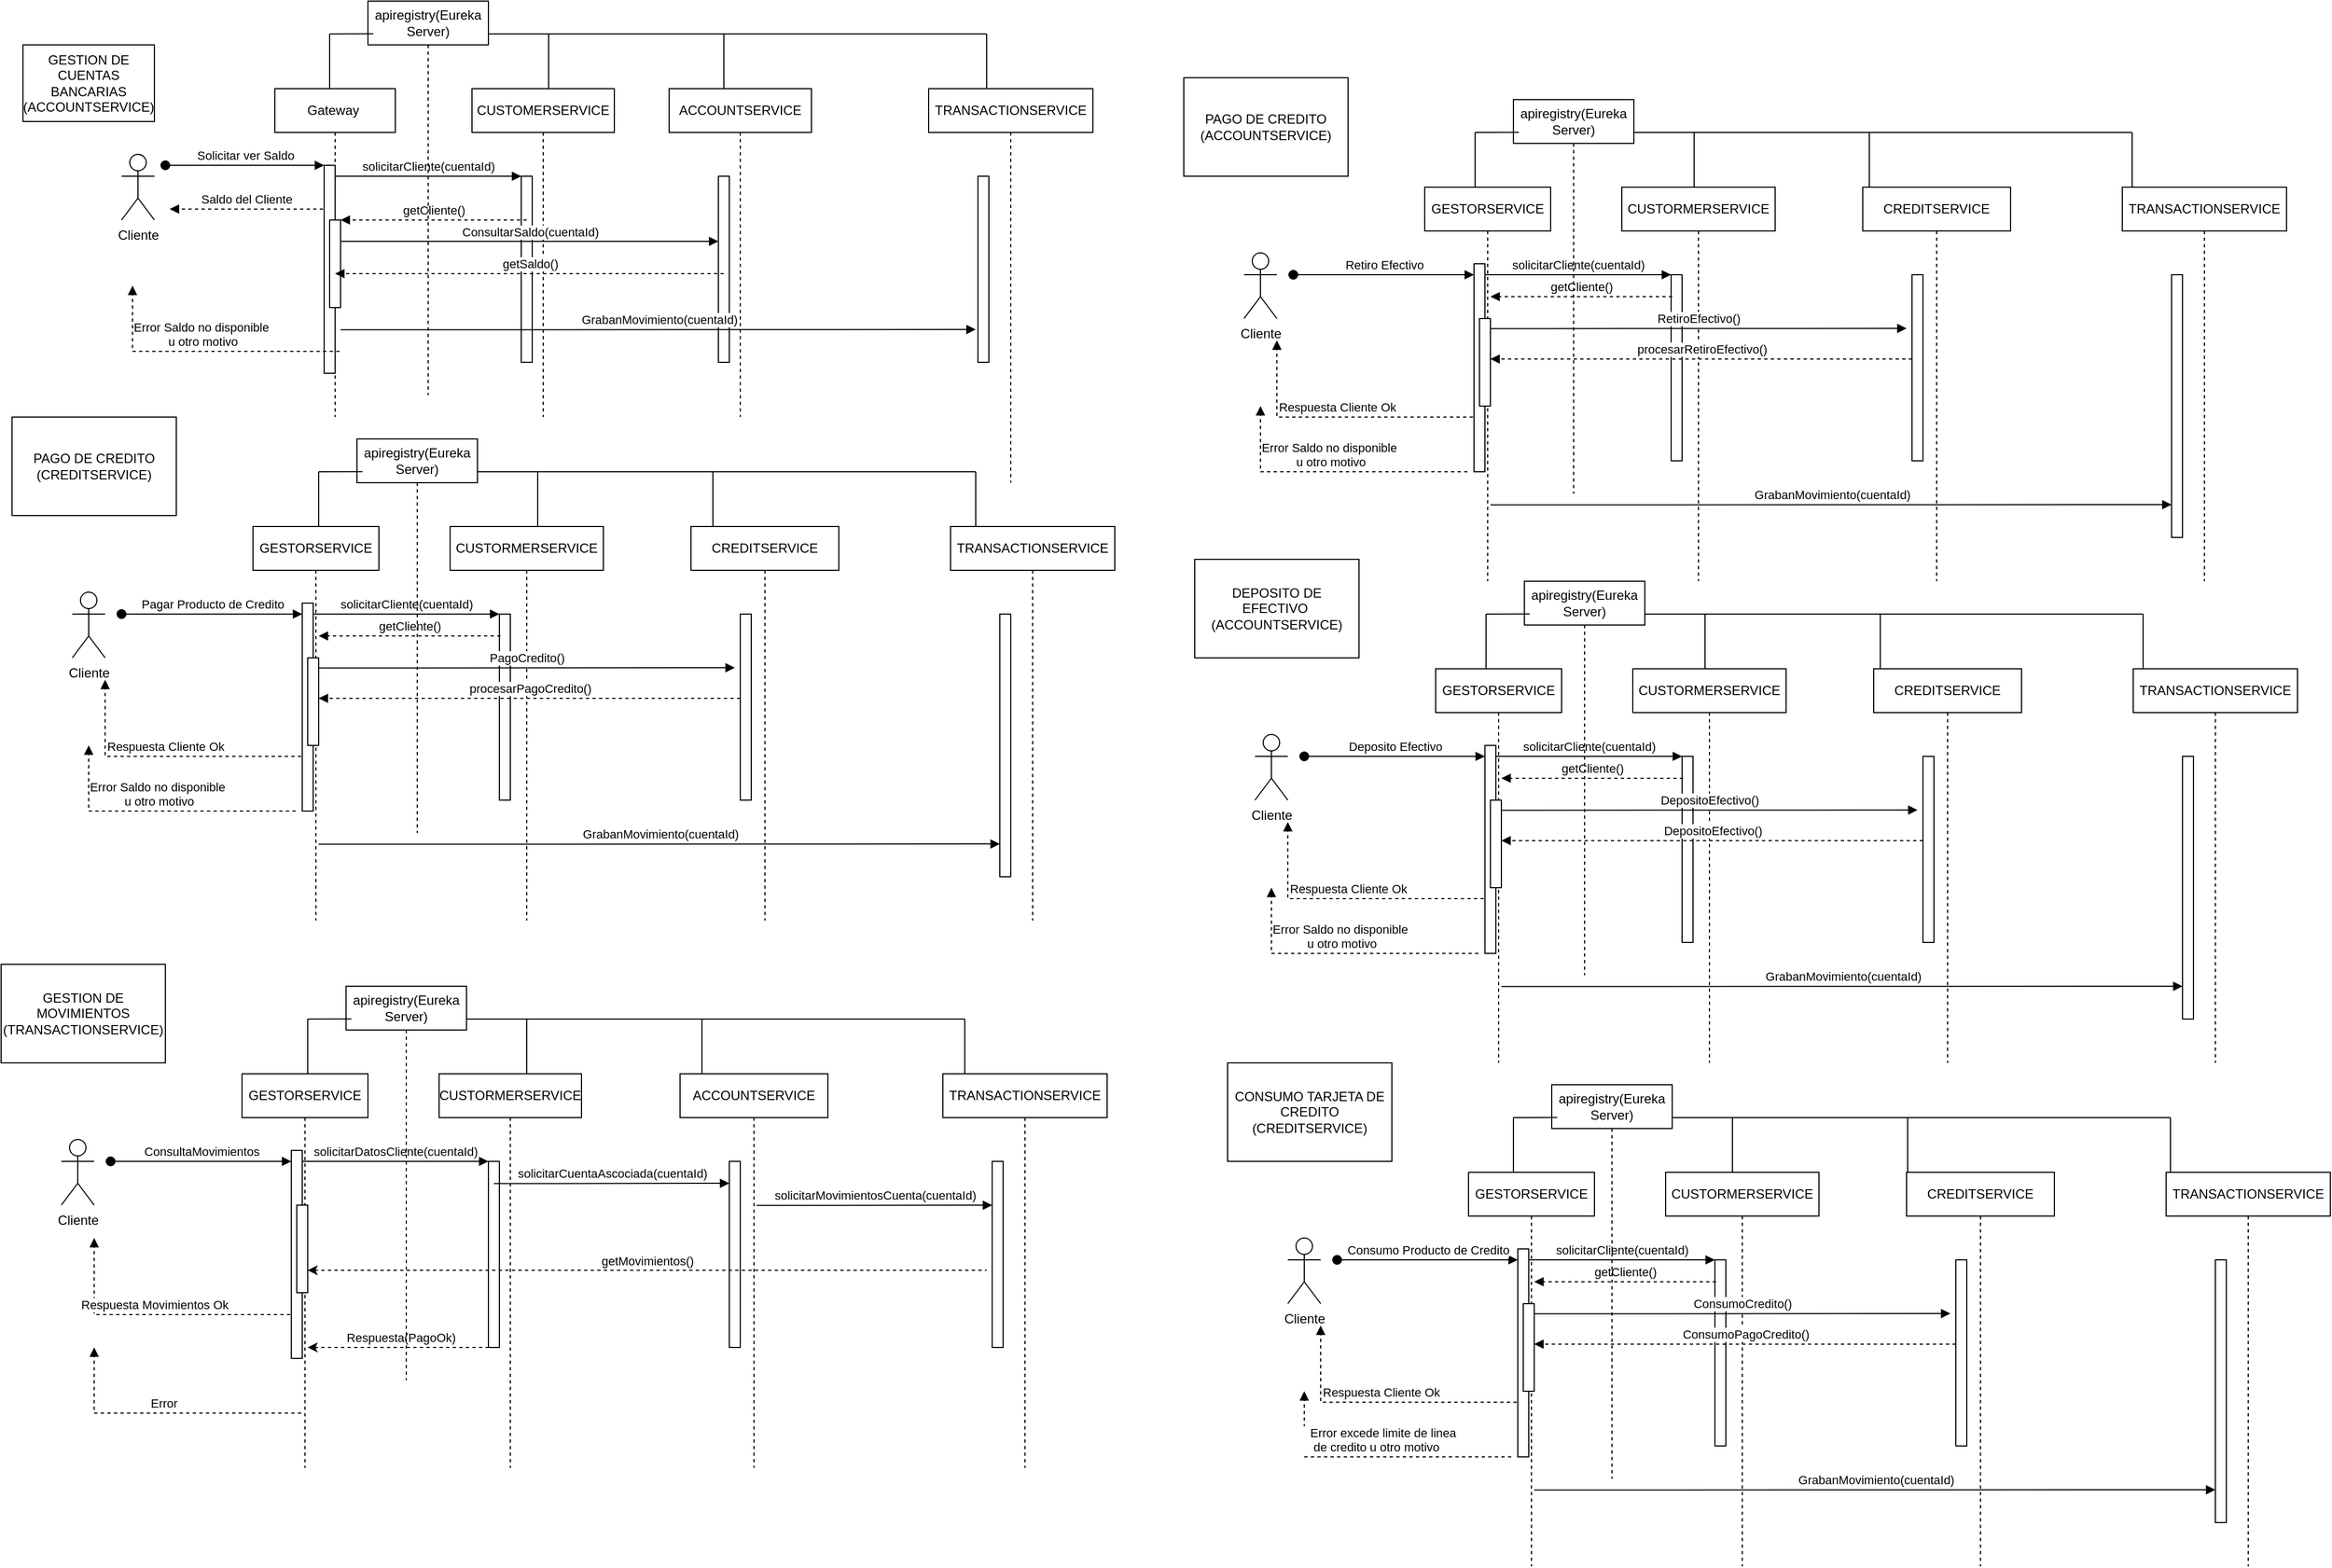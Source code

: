 <mxfile version="24.7.17">
  <diagram name="Page-1" id="2YBvvXClWsGukQMizWep">
    <mxGraphModel dx="2074" dy="1204" grid="1" gridSize="10" guides="1" tooltips="1" connect="1" arrows="1" fold="1" page="1" pageScale="1" pageWidth="850" pageHeight="1100" math="0" shadow="0">
      <root>
        <mxCell id="0" />
        <mxCell id="1" parent="0" />
        <mxCell id="aM9ryv3xv72pqoxQDRHE-1" value="Gateway&amp;nbsp;" style="shape=umlLifeline;perimeter=lifelinePerimeter;whiteSpace=wrap;html=1;container=0;dropTarget=0;collapsible=0;recursiveResize=0;outlineConnect=0;portConstraint=eastwest;newEdgeStyle={&quot;edgeStyle&quot;:&quot;elbowEdgeStyle&quot;,&quot;elbow&quot;:&quot;vertical&quot;,&quot;curved&quot;:0,&quot;rounded&quot;:0};" parent="1" vertex="1">
          <mxGeometry x="270" y="90" width="110" height="300" as="geometry" />
        </mxCell>
        <mxCell id="aM9ryv3xv72pqoxQDRHE-2" value="" style="html=1;points=[];perimeter=orthogonalPerimeter;outlineConnect=0;targetShapes=umlLifeline;portConstraint=eastwest;newEdgeStyle={&quot;edgeStyle&quot;:&quot;elbowEdgeStyle&quot;,&quot;elbow&quot;:&quot;vertical&quot;,&quot;curved&quot;:0,&quot;rounded&quot;:0};" parent="aM9ryv3xv72pqoxQDRHE-1" vertex="1">
          <mxGeometry x="45" y="70" width="10" height="190" as="geometry" />
        </mxCell>
        <mxCell id="aM9ryv3xv72pqoxQDRHE-4" value="" style="html=1;points=[];perimeter=orthogonalPerimeter;outlineConnect=0;targetShapes=umlLifeline;portConstraint=eastwest;newEdgeStyle={&quot;edgeStyle&quot;:&quot;elbowEdgeStyle&quot;,&quot;elbow&quot;:&quot;vertical&quot;,&quot;curved&quot;:0,&quot;rounded&quot;:0};" parent="aM9ryv3xv72pqoxQDRHE-1" vertex="1">
          <mxGeometry x="50" y="120" width="10" height="80" as="geometry" />
        </mxCell>
        <mxCell id="aM9ryv3xv72pqoxQDRHE-5" value="CUSTOMERSERVICE" style="shape=umlLifeline;perimeter=lifelinePerimeter;whiteSpace=wrap;html=1;container=0;dropTarget=0;collapsible=0;recursiveResize=0;outlineConnect=0;portConstraint=eastwest;newEdgeStyle={&quot;edgeStyle&quot;:&quot;elbowEdgeStyle&quot;,&quot;elbow&quot;:&quot;vertical&quot;,&quot;curved&quot;:0,&quot;rounded&quot;:0};" parent="1" vertex="1">
          <mxGeometry x="450" y="90" width="130" height="300" as="geometry" />
        </mxCell>
        <mxCell id="aM9ryv3xv72pqoxQDRHE-6" value="" style="html=1;points=[];perimeter=orthogonalPerimeter;outlineConnect=0;targetShapes=umlLifeline;portConstraint=eastwest;newEdgeStyle={&quot;edgeStyle&quot;:&quot;elbowEdgeStyle&quot;,&quot;elbow&quot;:&quot;vertical&quot;,&quot;curved&quot;:0,&quot;rounded&quot;:0};" parent="aM9ryv3xv72pqoxQDRHE-5" vertex="1">
          <mxGeometry x="45" y="80" width="10" height="170" as="geometry" />
        </mxCell>
        <mxCell id="aM9ryv3xv72pqoxQDRHE-7" value="solicitarCliente(cuentaId)" style="html=1;verticalAlign=bottom;endArrow=block;edgeStyle=elbowEdgeStyle;elbow=horizontal;curved=0;rounded=0;" parent="1" source="aM9ryv3xv72pqoxQDRHE-2" target="aM9ryv3xv72pqoxQDRHE-6" edge="1">
          <mxGeometry relative="1" as="geometry">
            <mxPoint x="425" y="180" as="sourcePoint" />
            <Array as="points">
              <mxPoint x="410" y="170" />
            </Array>
          </mxGeometry>
        </mxCell>
        <mxCell id="J7sA12TsJqCwHjDUouRt-1" value="ACCOUNTSERVICE" style="shape=umlLifeline;perimeter=lifelinePerimeter;whiteSpace=wrap;html=1;container=0;dropTarget=0;collapsible=0;recursiveResize=0;outlineConnect=0;portConstraint=eastwest;newEdgeStyle={&quot;edgeStyle&quot;:&quot;elbowEdgeStyle&quot;,&quot;elbow&quot;:&quot;vertical&quot;,&quot;curved&quot;:0,&quot;rounded&quot;:0};" parent="1" vertex="1">
          <mxGeometry x="630" y="90" width="130" height="300" as="geometry" />
        </mxCell>
        <mxCell id="J7sA12TsJqCwHjDUouRt-2" value="" style="html=1;points=[];perimeter=orthogonalPerimeter;outlineConnect=0;targetShapes=umlLifeline;portConstraint=eastwest;newEdgeStyle={&quot;edgeStyle&quot;:&quot;elbowEdgeStyle&quot;,&quot;elbow&quot;:&quot;vertical&quot;,&quot;curved&quot;:0,&quot;rounded&quot;:0};" parent="J7sA12TsJqCwHjDUouRt-1" vertex="1">
          <mxGeometry x="45" y="80" width="10" height="170" as="geometry" />
        </mxCell>
        <mxCell id="aM9ryv3xv72pqoxQDRHE-3" value="Solicitar ver Saldo" style="html=1;verticalAlign=bottom;startArrow=oval;endArrow=block;startSize=8;edgeStyle=elbowEdgeStyle;elbow=vertical;curved=0;rounded=0;" parent="1" target="aM9ryv3xv72pqoxQDRHE-2" edge="1">
          <mxGeometry relative="1" as="geometry">
            <mxPoint x="170" y="160" as="sourcePoint" />
          </mxGeometry>
        </mxCell>
        <mxCell id="J7sA12TsJqCwHjDUouRt-4" value="getCliente()" style="html=1;verticalAlign=bottom;endArrow=block;edgeStyle=elbowEdgeStyle;elbow=horizontal;curved=0;rounded=0;dashed=1;" parent="1" edge="1">
          <mxGeometry relative="1" as="geometry">
            <mxPoint x="500" y="210" as="sourcePoint" />
            <Array as="points">
              <mxPoint x="425" y="210" />
            </Array>
            <mxPoint x="330" y="210" as="targetPoint" />
            <mxPoint as="offset" />
          </mxGeometry>
        </mxCell>
        <mxCell id="J7sA12TsJqCwHjDUouRt-5" value="Cliente" style="shape=umlActor;verticalLabelPosition=bottom;verticalAlign=top;html=1;outlineConnect=0;" parent="1" vertex="1">
          <mxGeometry x="130" y="150" width="30" height="60" as="geometry" />
        </mxCell>
        <mxCell id="J7sA12TsJqCwHjDUouRt-7" value="Saldo del Cliente" style="html=1;verticalAlign=bottom;endArrow=block;edgeStyle=elbowEdgeStyle;elbow=vertical;curved=0;rounded=0;dashed=1;" parent="1" edge="1">
          <mxGeometry relative="1" as="geometry">
            <mxPoint x="314" y="200" as="sourcePoint" />
            <Array as="points">
              <mxPoint x="249" y="200" />
            </Array>
            <mxPoint x="174" y="200" as="targetPoint" />
          </mxGeometry>
        </mxCell>
        <mxCell id="J7sA12TsJqCwHjDUouRt-8" value="GESTION DE CUENTAS BANCARIAS (ACCOUNTSERVICE)" style="rounded=0;whiteSpace=wrap;html=1;" parent="1" vertex="1">
          <mxGeometry x="40" y="50" width="120" height="70" as="geometry" />
        </mxCell>
        <mxCell id="J7sA12TsJqCwHjDUouRt-9" value="GESTORSERVICE" style="shape=umlLifeline;perimeter=lifelinePerimeter;whiteSpace=wrap;html=1;container=0;dropTarget=0;collapsible=0;recursiveResize=0;outlineConnect=0;portConstraint=eastwest;newEdgeStyle={&quot;edgeStyle&quot;:&quot;elbowEdgeStyle&quot;,&quot;elbow&quot;:&quot;vertical&quot;,&quot;curved&quot;:0,&quot;rounded&quot;:0};" parent="1" vertex="1">
          <mxGeometry x="250" y="490" width="115" height="360" as="geometry" />
        </mxCell>
        <mxCell id="J7sA12TsJqCwHjDUouRt-10" value="" style="html=1;points=[];perimeter=orthogonalPerimeter;outlineConnect=0;targetShapes=umlLifeline;portConstraint=eastwest;newEdgeStyle={&quot;edgeStyle&quot;:&quot;elbowEdgeStyle&quot;,&quot;elbow&quot;:&quot;vertical&quot;,&quot;curved&quot;:0,&quot;rounded&quot;:0};" parent="J7sA12TsJqCwHjDUouRt-9" vertex="1">
          <mxGeometry x="45" y="70" width="10" height="190" as="geometry" />
        </mxCell>
        <mxCell id="J7sA12TsJqCwHjDUouRt-11" value="" style="html=1;points=[];perimeter=orthogonalPerimeter;outlineConnect=0;targetShapes=umlLifeline;portConstraint=eastwest;newEdgeStyle={&quot;edgeStyle&quot;:&quot;elbowEdgeStyle&quot;,&quot;elbow&quot;:&quot;vertical&quot;,&quot;curved&quot;:0,&quot;rounded&quot;:0};" parent="J7sA12TsJqCwHjDUouRt-9" vertex="1">
          <mxGeometry x="50" y="120" width="10" height="80" as="geometry" />
        </mxCell>
        <mxCell id="J7sA12TsJqCwHjDUouRt-12" value="CUSTORMERSERVICE" style="shape=umlLifeline;perimeter=lifelinePerimeter;whiteSpace=wrap;html=1;container=0;dropTarget=0;collapsible=0;recursiveResize=0;outlineConnect=0;portConstraint=eastwest;newEdgeStyle={&quot;edgeStyle&quot;:&quot;elbowEdgeStyle&quot;,&quot;elbow&quot;:&quot;vertical&quot;,&quot;curved&quot;:0,&quot;rounded&quot;:0};" parent="1" vertex="1">
          <mxGeometry x="430" y="490" width="140" height="360" as="geometry" />
        </mxCell>
        <mxCell id="J7sA12TsJqCwHjDUouRt-13" value="" style="html=1;points=[];perimeter=orthogonalPerimeter;outlineConnect=0;targetShapes=umlLifeline;portConstraint=eastwest;newEdgeStyle={&quot;edgeStyle&quot;:&quot;elbowEdgeStyle&quot;,&quot;elbow&quot;:&quot;vertical&quot;,&quot;curved&quot;:0,&quot;rounded&quot;:0};" parent="J7sA12TsJqCwHjDUouRt-12" vertex="1">
          <mxGeometry x="45" y="80" width="10" height="170" as="geometry" />
        </mxCell>
        <mxCell id="J7sA12TsJqCwHjDUouRt-14" value="solicitarCliente(cuentaId)" style="html=1;verticalAlign=bottom;endArrow=block;edgeStyle=elbowEdgeStyle;elbow=vertical;curved=0;rounded=0;" parent="1" source="J7sA12TsJqCwHjDUouRt-10" target="J7sA12TsJqCwHjDUouRt-13" edge="1">
          <mxGeometry x="0.002" relative="1" as="geometry">
            <mxPoint x="420" y="580" as="sourcePoint" />
            <Array as="points">
              <mxPoint x="405" y="570" />
            </Array>
            <mxPoint as="offset" />
          </mxGeometry>
        </mxCell>
        <mxCell id="J7sA12TsJqCwHjDUouRt-15" value="getCliente()" style="html=1;verticalAlign=bottom;endArrow=block;edgeStyle=elbowEdgeStyle;elbow=vertical;curved=0;rounded=0;dashed=1;" parent="1" edge="1">
          <mxGeometry relative="1" as="geometry">
            <mxPoint x="476" y="590" as="sourcePoint" />
            <Array as="points">
              <mxPoint x="376" y="590" />
            </Array>
            <mxPoint x="310" y="590" as="targetPoint" />
          </mxGeometry>
        </mxCell>
        <mxCell id="J7sA12TsJqCwHjDUouRt-16" value="CREDITSERVICE" style="shape=umlLifeline;perimeter=lifelinePerimeter;whiteSpace=wrap;html=1;container=0;dropTarget=0;collapsible=0;recursiveResize=0;outlineConnect=0;portConstraint=eastwest;newEdgeStyle={&quot;edgeStyle&quot;:&quot;elbowEdgeStyle&quot;,&quot;elbow&quot;:&quot;vertical&quot;,&quot;curved&quot;:0,&quot;rounded&quot;:0};" parent="1" vertex="1">
          <mxGeometry x="650" y="490" width="135" height="360" as="geometry" />
        </mxCell>
        <mxCell id="J7sA12TsJqCwHjDUouRt-17" value="" style="html=1;points=[];perimeter=orthogonalPerimeter;outlineConnect=0;targetShapes=umlLifeline;portConstraint=eastwest;newEdgeStyle={&quot;edgeStyle&quot;:&quot;elbowEdgeStyle&quot;,&quot;elbow&quot;:&quot;vertical&quot;,&quot;curved&quot;:0,&quot;rounded&quot;:0};" parent="J7sA12TsJqCwHjDUouRt-16" vertex="1">
          <mxGeometry x="45" y="80" width="10" height="170" as="geometry" />
        </mxCell>
        <mxCell id="J7sA12TsJqCwHjDUouRt-18" value="PagoCredito()" style="html=1;verticalAlign=bottom;endArrow=block;edgeStyle=elbowEdgeStyle;elbow=vertical;curved=0;rounded=0;" parent="1" edge="1">
          <mxGeometry x="0.003" relative="1" as="geometry">
            <mxPoint x="310" y="619.29" as="sourcePoint" />
            <Array as="points">
              <mxPoint x="320" y="619" />
            </Array>
            <mxPoint x="690" y="619" as="targetPoint" />
            <mxPoint as="offset" />
          </mxGeometry>
        </mxCell>
        <mxCell id="J7sA12TsJqCwHjDUouRt-19" value="Pagar Producto de Credito" style="html=1;verticalAlign=bottom;startArrow=oval;endArrow=block;startSize=8;edgeStyle=elbowEdgeStyle;elbow=vertical;curved=0;rounded=0;" parent="1" target="J7sA12TsJqCwHjDUouRt-10" edge="1">
          <mxGeometry x="0.003" relative="1" as="geometry">
            <mxPoint x="130" y="570" as="sourcePoint" />
            <Array as="points">
              <mxPoint x="250" y="570" />
            </Array>
            <mxPoint as="offset" />
          </mxGeometry>
        </mxCell>
        <mxCell id="J7sA12TsJqCwHjDUouRt-21" value="Cliente" style="shape=umlActor;verticalLabelPosition=bottom;verticalAlign=top;html=1;outlineConnect=0;" parent="1" vertex="1">
          <mxGeometry x="85" y="550" width="30" height="60" as="geometry" />
        </mxCell>
        <mxCell id="J7sA12TsJqCwHjDUouRt-22" value="Respuesta Cliente Ok" style="html=1;verticalAlign=bottom;endArrow=block;edgeStyle=elbowEdgeStyle;elbow=vertical;curved=0;rounded=0;dashed=1;" parent="1" edge="1">
          <mxGeometry relative="1" as="geometry">
            <mxPoint x="294" y="700" as="sourcePoint" />
            <Array as="points">
              <mxPoint x="229" y="700" />
            </Array>
            <mxPoint x="115" y="630" as="targetPoint" />
          </mxGeometry>
        </mxCell>
        <mxCell id="J7sA12TsJqCwHjDUouRt-23" value="PAGO DE CREDITO&lt;div&gt;(CREDITSERVICE)&lt;/div&gt;" style="rounded=0;whiteSpace=wrap;html=1;" parent="1" vertex="1">
          <mxGeometry x="30" y="390" width="150" height="90" as="geometry" />
        </mxCell>
        <mxCell id="J7sA12TsJqCwHjDUouRt-24" value="procesarPagoCredito()" style="html=1;verticalAlign=bottom;endArrow=block;edgeStyle=elbowEdgeStyle;elbow=vertical;curved=0;rounded=0;dashed=1;" parent="1" source="J7sA12TsJqCwHjDUouRt-17" edge="1">
          <mxGeometry relative="1" as="geometry">
            <mxPoint x="485" y="647" as="sourcePoint" />
            <Array as="points">
              <mxPoint x="410" y="647" />
            </Array>
            <mxPoint x="310" y="647" as="targetPoint" />
          </mxGeometry>
        </mxCell>
        <mxCell id="J7sA12TsJqCwHjDUouRt-25" value="Error Saldo no disponible&amp;nbsp;&lt;div&gt;u otro motivo&lt;/div&gt;" style="html=1;verticalAlign=bottom;endArrow=block;edgeStyle=elbowEdgeStyle;elbow=vertical;curved=0;rounded=0;dashed=1;" parent="1" edge="1">
          <mxGeometry x="0.004" relative="1" as="geometry">
            <mxPoint x="289" y="750" as="sourcePoint" />
            <Array as="points">
              <mxPoint x="224" y="750" />
            </Array>
            <mxPoint x="100" y="690" as="targetPoint" />
            <mxPoint as="offset" />
          </mxGeometry>
        </mxCell>
        <mxCell id="1kuVa8GH8NHrZ08HFkGU-1" value="GESTORSERVICE" style="shape=umlLifeline;perimeter=lifelinePerimeter;whiteSpace=wrap;html=1;container=0;dropTarget=0;collapsible=0;recursiveResize=0;outlineConnect=0;portConstraint=eastwest;newEdgeStyle={&quot;edgeStyle&quot;:&quot;elbowEdgeStyle&quot;,&quot;elbow&quot;:&quot;vertical&quot;,&quot;curved&quot;:0,&quot;rounded&quot;:0};" parent="1" vertex="1">
          <mxGeometry x="240" y="990" width="115" height="360" as="geometry" />
        </mxCell>
        <mxCell id="1kuVa8GH8NHrZ08HFkGU-2" value="" style="html=1;points=[];perimeter=orthogonalPerimeter;outlineConnect=0;targetShapes=umlLifeline;portConstraint=eastwest;newEdgeStyle={&quot;edgeStyle&quot;:&quot;elbowEdgeStyle&quot;,&quot;elbow&quot;:&quot;vertical&quot;,&quot;curved&quot;:0,&quot;rounded&quot;:0};" parent="1kuVa8GH8NHrZ08HFkGU-1" vertex="1">
          <mxGeometry x="45" y="70" width="10" height="190" as="geometry" />
        </mxCell>
        <mxCell id="1kuVa8GH8NHrZ08HFkGU-3" value="" style="html=1;points=[];perimeter=orthogonalPerimeter;outlineConnect=0;targetShapes=umlLifeline;portConstraint=eastwest;newEdgeStyle={&quot;edgeStyle&quot;:&quot;elbowEdgeStyle&quot;,&quot;elbow&quot;:&quot;vertical&quot;,&quot;curved&quot;:0,&quot;rounded&quot;:0};" parent="1kuVa8GH8NHrZ08HFkGU-1" vertex="1">
          <mxGeometry x="50" y="120" width="10" height="80" as="geometry" />
        </mxCell>
        <mxCell id="1kuVa8GH8NHrZ08HFkGU-4" value="CUSTORMERSERVICE" style="shape=umlLifeline;perimeter=lifelinePerimeter;whiteSpace=wrap;html=1;container=0;dropTarget=0;collapsible=0;recursiveResize=0;outlineConnect=0;portConstraint=eastwest;newEdgeStyle={&quot;edgeStyle&quot;:&quot;elbowEdgeStyle&quot;,&quot;elbow&quot;:&quot;vertical&quot;,&quot;curved&quot;:0,&quot;rounded&quot;:0};" parent="1" vertex="1">
          <mxGeometry x="420" y="990" width="130" height="360" as="geometry" />
        </mxCell>
        <mxCell id="1kuVa8GH8NHrZ08HFkGU-5" value="" style="html=1;points=[];perimeter=orthogonalPerimeter;outlineConnect=0;targetShapes=umlLifeline;portConstraint=eastwest;newEdgeStyle={&quot;edgeStyle&quot;:&quot;elbowEdgeStyle&quot;,&quot;elbow&quot;:&quot;vertical&quot;,&quot;curved&quot;:0,&quot;rounded&quot;:0};" parent="1kuVa8GH8NHrZ08HFkGU-4" vertex="1">
          <mxGeometry x="45" y="80" width="10" height="170" as="geometry" />
        </mxCell>
        <mxCell id="1kuVa8GH8NHrZ08HFkGU-6" value="solicitarDatosCliente(cuentaId)" style="html=1;verticalAlign=bottom;endArrow=block;edgeStyle=elbowEdgeStyle;elbow=vertical;curved=0;rounded=0;" parent="1" source="1kuVa8GH8NHrZ08HFkGU-2" target="1kuVa8GH8NHrZ08HFkGU-5" edge="1">
          <mxGeometry x="0.002" relative="1" as="geometry">
            <mxPoint x="410" y="1080" as="sourcePoint" />
            <Array as="points">
              <mxPoint x="395" y="1070" />
            </Array>
            <mxPoint as="offset" />
          </mxGeometry>
        </mxCell>
        <mxCell id="1kuVa8GH8NHrZ08HFkGU-8" value="ACCOUNTSERVICE" style="shape=umlLifeline;perimeter=lifelinePerimeter;whiteSpace=wrap;html=1;container=0;dropTarget=0;collapsible=0;recursiveResize=0;outlineConnect=0;portConstraint=eastwest;newEdgeStyle={&quot;edgeStyle&quot;:&quot;elbowEdgeStyle&quot;,&quot;elbow&quot;:&quot;vertical&quot;,&quot;curved&quot;:0,&quot;rounded&quot;:0};" parent="1" vertex="1">
          <mxGeometry x="640" y="990" width="135" height="360" as="geometry" />
        </mxCell>
        <mxCell id="1kuVa8GH8NHrZ08HFkGU-9" value="" style="html=1;points=[];perimeter=orthogonalPerimeter;outlineConnect=0;targetShapes=umlLifeline;portConstraint=eastwest;newEdgeStyle={&quot;edgeStyle&quot;:&quot;elbowEdgeStyle&quot;,&quot;elbow&quot;:&quot;vertical&quot;,&quot;curved&quot;:0,&quot;rounded&quot;:0};" parent="1kuVa8GH8NHrZ08HFkGU-8" vertex="1">
          <mxGeometry x="45" y="80" width="10" height="170" as="geometry" />
        </mxCell>
        <mxCell id="1kuVa8GH8NHrZ08HFkGU-10" value="solicitarCuentaAscociada(cuentaId)" style="html=1;verticalAlign=bottom;endArrow=block;edgeStyle=elbowEdgeStyle;elbow=vertical;curved=0;rounded=0;" parent="1" target="1kuVa8GH8NHrZ08HFkGU-9" edge="1">
          <mxGeometry x="0.003" relative="1" as="geometry">
            <mxPoint x="470" y="1090.29" as="sourcePoint" />
            <Array as="points">
              <mxPoint x="490" y="1090" />
            </Array>
            <mxPoint x="647" y="1090" as="targetPoint" />
            <mxPoint as="offset" />
          </mxGeometry>
        </mxCell>
        <mxCell id="1kuVa8GH8NHrZ08HFkGU-11" value="ConsultaMovimientos" style="html=1;verticalAlign=bottom;startArrow=oval;endArrow=block;startSize=8;edgeStyle=elbowEdgeStyle;elbow=vertical;curved=0;rounded=0;" parent="1" target="1kuVa8GH8NHrZ08HFkGU-2" edge="1">
          <mxGeometry x="0.003" relative="1" as="geometry">
            <mxPoint x="120" y="1070" as="sourcePoint" />
            <Array as="points">
              <mxPoint x="240" y="1070" />
            </Array>
            <mxPoint as="offset" />
          </mxGeometry>
        </mxCell>
        <mxCell id="1kuVa8GH8NHrZ08HFkGU-13" value="Cliente" style="shape=umlActor;verticalLabelPosition=bottom;verticalAlign=top;html=1;outlineConnect=0;" parent="1" vertex="1">
          <mxGeometry x="75" y="1050" width="30" height="60" as="geometry" />
        </mxCell>
        <mxCell id="1kuVa8GH8NHrZ08HFkGU-14" value="Respuesta Movimientos Ok" style="html=1;verticalAlign=bottom;endArrow=block;edgeStyle=elbowEdgeStyle;elbow=vertical;curved=0;rounded=0;dashed=1;" parent="1" edge="1">
          <mxGeometry relative="1" as="geometry">
            <mxPoint x="284" y="1210" as="sourcePoint" />
            <Array as="points">
              <mxPoint x="219" y="1210" />
            </Array>
            <mxPoint x="105" y="1140" as="targetPoint" />
          </mxGeometry>
        </mxCell>
        <mxCell id="1kuVa8GH8NHrZ08HFkGU-15" value="GESTION DE MOVIMIENTOS&lt;div&gt;(TRANSACTIONSERVICE)&lt;/div&gt;" style="rounded=0;whiteSpace=wrap;html=1;" parent="1" vertex="1">
          <mxGeometry x="20" y="890" width="150" height="90" as="geometry" />
        </mxCell>
        <mxCell id="1kuVa8GH8NHrZ08HFkGU-17" value="Error&amp;nbsp;" style="html=1;verticalAlign=bottom;endArrow=block;edgeStyle=elbowEdgeStyle;elbow=vertical;curved=0;rounded=0;dashed=1;" parent="1" edge="1">
          <mxGeometry relative="1" as="geometry">
            <mxPoint x="294" y="1300" as="sourcePoint" />
            <Array as="points">
              <mxPoint x="229" y="1300" />
            </Array>
            <mxPoint x="105" y="1240" as="targetPoint" />
          </mxGeometry>
        </mxCell>
        <mxCell id="1kuVa8GH8NHrZ08HFkGU-19" value="Respuesta(PagoOk)" style="html=1;verticalAlign=bottom;endArrow=none;edgeStyle=elbowEdgeStyle;elbow=vertical;curved=0;rounded=0;startArrow=classic;startFill=1;endFill=0;dashed=1;" parent="1" edge="1">
          <mxGeometry relative="1" as="geometry">
            <mxPoint x="300" y="1240" as="sourcePoint" />
            <Array as="points">
              <mxPoint x="375" y="1240" />
            </Array>
            <mxPoint x="470" y="1240" as="targetPoint" />
          </mxGeometry>
        </mxCell>
        <mxCell id="1kuVa8GH8NHrZ08HFkGU-21" value="TRANSACTIONSERVICE" style="shape=umlLifeline;perimeter=lifelinePerimeter;whiteSpace=wrap;html=1;container=0;dropTarget=0;collapsible=0;recursiveResize=0;outlineConnect=0;portConstraint=eastwest;newEdgeStyle={&quot;edgeStyle&quot;:&quot;elbowEdgeStyle&quot;,&quot;elbow&quot;:&quot;vertical&quot;,&quot;curved&quot;:0,&quot;rounded&quot;:0};" parent="1" vertex="1">
          <mxGeometry x="880" y="990" width="150" height="360" as="geometry" />
        </mxCell>
        <mxCell id="1kuVa8GH8NHrZ08HFkGU-22" value="" style="html=1;points=[];perimeter=orthogonalPerimeter;outlineConnect=0;targetShapes=umlLifeline;portConstraint=eastwest;newEdgeStyle={&quot;edgeStyle&quot;:&quot;elbowEdgeStyle&quot;,&quot;elbow&quot;:&quot;vertical&quot;,&quot;curved&quot;:0,&quot;rounded&quot;:0};" parent="1kuVa8GH8NHrZ08HFkGU-21" vertex="1">
          <mxGeometry x="45" y="80" width="10" height="170" as="geometry" />
        </mxCell>
        <mxCell id="1kuVa8GH8NHrZ08HFkGU-23" value="solicitarMovimientosCuenta(cuentaId)" style="html=1;verticalAlign=bottom;endArrow=block;edgeStyle=elbowEdgeStyle;elbow=vertical;curved=0;rounded=0;" parent="1" edge="1">
          <mxGeometry x="0.003" relative="1" as="geometry">
            <mxPoint x="710" y="1110.29" as="sourcePoint" />
            <Array as="points">
              <mxPoint x="720" y="1110" />
            </Array>
            <mxPoint x="925" y="1110" as="targetPoint" />
            <mxPoint as="offset" />
          </mxGeometry>
        </mxCell>
        <mxCell id="1kuVa8GH8NHrZ08HFkGU-25" value="getMovimientos()" style="html=1;verticalAlign=bottom;endArrow=none;edgeStyle=elbowEdgeStyle;elbow=vertical;curved=0;rounded=0;startArrow=classic;startFill=1;endFill=0;dashed=1;" parent="1" source="1kuVa8GH8NHrZ08HFkGU-3" edge="1">
          <mxGeometry relative="1" as="geometry">
            <mxPoint x="710" y="1169.5" as="sourcePoint" />
            <Array as="points">
              <mxPoint x="790" y="1169.5" />
            </Array>
            <mxPoint x="920" y="1169.5" as="targetPoint" />
          </mxGeometry>
        </mxCell>
        <mxCell id="1kuVa8GH8NHrZ08HFkGU-26" value="TRANSACTIONSERVICE" style="shape=umlLifeline;perimeter=lifelinePerimeter;whiteSpace=wrap;html=1;container=0;dropTarget=0;collapsible=0;recursiveResize=0;outlineConnect=0;portConstraint=eastwest;newEdgeStyle={&quot;edgeStyle&quot;:&quot;elbowEdgeStyle&quot;,&quot;elbow&quot;:&quot;vertical&quot;,&quot;curved&quot;:0,&quot;rounded&quot;:0};" parent="1" vertex="1">
          <mxGeometry x="887" y="490" width="150" height="360" as="geometry" />
        </mxCell>
        <mxCell id="1kuVa8GH8NHrZ08HFkGU-27" value="" style="html=1;points=[];perimeter=orthogonalPerimeter;outlineConnect=0;targetShapes=umlLifeline;portConstraint=eastwest;newEdgeStyle={&quot;edgeStyle&quot;:&quot;elbowEdgeStyle&quot;,&quot;elbow&quot;:&quot;vertical&quot;,&quot;curved&quot;:0,&quot;rounded&quot;:0};" parent="1kuVa8GH8NHrZ08HFkGU-26" vertex="1">
          <mxGeometry x="45" y="80" width="10" height="240" as="geometry" />
        </mxCell>
        <mxCell id="1kuVa8GH8NHrZ08HFkGU-29" value="TRANSACTIONSERVICE" style="shape=umlLifeline;perimeter=lifelinePerimeter;whiteSpace=wrap;html=1;container=0;dropTarget=0;collapsible=0;recursiveResize=0;outlineConnect=0;portConstraint=eastwest;newEdgeStyle={&quot;edgeStyle&quot;:&quot;elbowEdgeStyle&quot;,&quot;elbow&quot;:&quot;vertical&quot;,&quot;curved&quot;:0,&quot;rounded&quot;:0};" parent="1" vertex="1">
          <mxGeometry x="867" y="90" width="150" height="360" as="geometry" />
        </mxCell>
        <mxCell id="1kuVa8GH8NHrZ08HFkGU-30" value="" style="html=1;points=[];perimeter=orthogonalPerimeter;outlineConnect=0;targetShapes=umlLifeline;portConstraint=eastwest;newEdgeStyle={&quot;edgeStyle&quot;:&quot;elbowEdgeStyle&quot;,&quot;elbow&quot;:&quot;vertical&quot;,&quot;curved&quot;:0,&quot;rounded&quot;:0};" parent="1kuVa8GH8NHrZ08HFkGU-29" vertex="1">
          <mxGeometry x="45" y="80" width="10" height="170" as="geometry" />
        </mxCell>
        <mxCell id="1kuVa8GH8NHrZ08HFkGU-32" value="GrabanMovimiento(cuentaId)" style="html=1;verticalAlign=bottom;endArrow=block;edgeStyle=elbowEdgeStyle;elbow=vertical;curved=0;rounded=0;" parent="1" edge="1">
          <mxGeometry x="0.003" relative="1" as="geometry">
            <mxPoint x="330" y="310.29" as="sourcePoint" />
            <Array as="points">
              <mxPoint x="340" y="310" />
            </Array>
            <mxPoint x="910" y="310" as="targetPoint" />
            <mxPoint as="offset" />
          </mxGeometry>
        </mxCell>
        <mxCell id="1kuVa8GH8NHrZ08HFkGU-34" value="GrabanMovimiento(cuentaId)" style="html=1;verticalAlign=bottom;endArrow=block;edgeStyle=elbowEdgeStyle;elbow=vertical;curved=0;rounded=0;" parent="1" target="1kuVa8GH8NHrZ08HFkGU-27" edge="1">
          <mxGeometry x="0.003" relative="1" as="geometry">
            <mxPoint x="310" y="780.29" as="sourcePoint" />
            <Array as="points">
              <mxPoint x="320" y="780" />
            </Array>
            <mxPoint x="921.5" y="780" as="targetPoint" />
            <mxPoint as="offset" />
          </mxGeometry>
        </mxCell>
        <mxCell id="1kuVa8GH8NHrZ08HFkGU-35" value="Error Saldo no disponible&amp;nbsp;&lt;div&gt;u otro motivo&lt;/div&gt;" style="html=1;verticalAlign=bottom;endArrow=block;edgeStyle=elbowEdgeStyle;elbow=vertical;curved=0;rounded=0;dashed=1;" parent="1" edge="1">
          <mxGeometry x="0.004" relative="1" as="geometry">
            <mxPoint x="329" y="330" as="sourcePoint" />
            <Array as="points">
              <mxPoint x="264" y="330" />
            </Array>
            <mxPoint x="140" y="270" as="targetPoint" />
            <mxPoint as="offset" />
          </mxGeometry>
        </mxCell>
        <mxCell id="1kuVa8GH8NHrZ08HFkGU-82" value="ConsultarSaldo(cuentaId)" style="html=1;verticalAlign=bottom;endArrow=block;edgeStyle=elbowEdgeStyle;elbow=horizontal;curved=0;rounded=0;" parent="1" target="J7sA12TsJqCwHjDUouRt-2" edge="1">
          <mxGeometry relative="1" as="geometry">
            <mxPoint x="330" y="229.5" as="sourcePoint" />
            <Array as="points">
              <mxPoint x="415" y="229.5" />
            </Array>
            <mxPoint x="505" y="229.5" as="targetPoint" />
          </mxGeometry>
        </mxCell>
        <mxCell id="1kuVa8GH8NHrZ08HFkGU-83" value="getSaldo()" style="html=1;verticalAlign=bottom;endArrow=block;edgeStyle=elbowEdgeStyle;elbow=horizontal;curved=0;rounded=0;dashed=1;" parent="1" target="aM9ryv3xv72pqoxQDRHE-1" edge="1">
          <mxGeometry relative="1" as="geometry">
            <mxPoint x="680" y="259" as="sourcePoint" />
            <Array as="points">
              <mxPoint x="605" y="259" />
            </Array>
            <mxPoint x="510" y="259" as="targetPoint" />
          </mxGeometry>
        </mxCell>
        <mxCell id="1kuVa8GH8NHrZ08HFkGU-114" value="GESTORSERVICE" style="shape=umlLifeline;perimeter=lifelinePerimeter;whiteSpace=wrap;html=1;container=0;dropTarget=0;collapsible=0;recursiveResize=0;outlineConnect=0;portConstraint=eastwest;newEdgeStyle={&quot;edgeStyle&quot;:&quot;elbowEdgeStyle&quot;,&quot;elbow&quot;:&quot;vertical&quot;,&quot;curved&quot;:0,&quot;rounded&quot;:0};" parent="1" vertex="1">
          <mxGeometry x="1320" y="180" width="115" height="360" as="geometry" />
        </mxCell>
        <mxCell id="1kuVa8GH8NHrZ08HFkGU-115" value="" style="html=1;points=[];perimeter=orthogonalPerimeter;outlineConnect=0;targetShapes=umlLifeline;portConstraint=eastwest;newEdgeStyle={&quot;edgeStyle&quot;:&quot;elbowEdgeStyle&quot;,&quot;elbow&quot;:&quot;vertical&quot;,&quot;curved&quot;:0,&quot;rounded&quot;:0};" parent="1kuVa8GH8NHrZ08HFkGU-114" vertex="1">
          <mxGeometry x="45" y="70" width="10" height="190" as="geometry" />
        </mxCell>
        <mxCell id="1kuVa8GH8NHrZ08HFkGU-116" value="" style="html=1;points=[];perimeter=orthogonalPerimeter;outlineConnect=0;targetShapes=umlLifeline;portConstraint=eastwest;newEdgeStyle={&quot;edgeStyle&quot;:&quot;elbowEdgeStyle&quot;,&quot;elbow&quot;:&quot;vertical&quot;,&quot;curved&quot;:0,&quot;rounded&quot;:0};" parent="1kuVa8GH8NHrZ08HFkGU-114" vertex="1">
          <mxGeometry x="50" y="120" width="10" height="80" as="geometry" />
        </mxCell>
        <mxCell id="1kuVa8GH8NHrZ08HFkGU-117" value="CUSTORMERSERVICE" style="shape=umlLifeline;perimeter=lifelinePerimeter;whiteSpace=wrap;html=1;container=0;dropTarget=0;collapsible=0;recursiveResize=0;outlineConnect=0;portConstraint=eastwest;newEdgeStyle={&quot;edgeStyle&quot;:&quot;elbowEdgeStyle&quot;,&quot;elbow&quot;:&quot;vertical&quot;,&quot;curved&quot;:0,&quot;rounded&quot;:0};" parent="1" vertex="1">
          <mxGeometry x="1500" y="180" width="140" height="360" as="geometry" />
        </mxCell>
        <mxCell id="1kuVa8GH8NHrZ08HFkGU-118" value="" style="html=1;points=[];perimeter=orthogonalPerimeter;outlineConnect=0;targetShapes=umlLifeline;portConstraint=eastwest;newEdgeStyle={&quot;edgeStyle&quot;:&quot;elbowEdgeStyle&quot;,&quot;elbow&quot;:&quot;vertical&quot;,&quot;curved&quot;:0,&quot;rounded&quot;:0};" parent="1kuVa8GH8NHrZ08HFkGU-117" vertex="1">
          <mxGeometry x="45" y="80" width="10" height="170" as="geometry" />
        </mxCell>
        <mxCell id="1kuVa8GH8NHrZ08HFkGU-119" value="solicitarCliente(cuentaId)" style="html=1;verticalAlign=bottom;endArrow=block;edgeStyle=elbowEdgeStyle;elbow=vertical;curved=0;rounded=0;" parent="1" source="1kuVa8GH8NHrZ08HFkGU-115" target="1kuVa8GH8NHrZ08HFkGU-118" edge="1">
          <mxGeometry x="0.002" relative="1" as="geometry">
            <mxPoint x="1490" y="270" as="sourcePoint" />
            <Array as="points">
              <mxPoint x="1475" y="260" />
            </Array>
            <mxPoint as="offset" />
          </mxGeometry>
        </mxCell>
        <mxCell id="1kuVa8GH8NHrZ08HFkGU-120" value="getCliente()" style="html=1;verticalAlign=bottom;endArrow=block;edgeStyle=elbowEdgeStyle;elbow=vertical;curved=0;rounded=0;dashed=1;" parent="1" edge="1">
          <mxGeometry relative="1" as="geometry">
            <mxPoint x="1546" y="280" as="sourcePoint" />
            <Array as="points">
              <mxPoint x="1446" y="280" />
            </Array>
            <mxPoint x="1380" y="280" as="targetPoint" />
          </mxGeometry>
        </mxCell>
        <mxCell id="1kuVa8GH8NHrZ08HFkGU-121" value="CREDITSERVICE" style="shape=umlLifeline;perimeter=lifelinePerimeter;whiteSpace=wrap;html=1;container=0;dropTarget=0;collapsible=0;recursiveResize=0;outlineConnect=0;portConstraint=eastwest;newEdgeStyle={&quot;edgeStyle&quot;:&quot;elbowEdgeStyle&quot;,&quot;elbow&quot;:&quot;vertical&quot;,&quot;curved&quot;:0,&quot;rounded&quot;:0};" parent="1" vertex="1">
          <mxGeometry x="1720" y="180" width="135" height="360" as="geometry" />
        </mxCell>
        <mxCell id="1kuVa8GH8NHrZ08HFkGU-122" value="" style="html=1;points=[];perimeter=orthogonalPerimeter;outlineConnect=0;targetShapes=umlLifeline;portConstraint=eastwest;newEdgeStyle={&quot;edgeStyle&quot;:&quot;elbowEdgeStyle&quot;,&quot;elbow&quot;:&quot;vertical&quot;,&quot;curved&quot;:0,&quot;rounded&quot;:0};" parent="1kuVa8GH8NHrZ08HFkGU-121" vertex="1">
          <mxGeometry x="45" y="80" width="10" height="170" as="geometry" />
        </mxCell>
        <mxCell id="1kuVa8GH8NHrZ08HFkGU-123" value="RetiroEfectivo()" style="html=1;verticalAlign=bottom;endArrow=block;edgeStyle=elbowEdgeStyle;elbow=vertical;curved=0;rounded=0;" parent="1" edge="1">
          <mxGeometry x="0.003" relative="1" as="geometry">
            <mxPoint x="1380" y="309.29" as="sourcePoint" />
            <Array as="points">
              <mxPoint x="1390" y="309" />
            </Array>
            <mxPoint x="1760" y="309" as="targetPoint" />
            <mxPoint as="offset" />
          </mxGeometry>
        </mxCell>
        <mxCell id="1kuVa8GH8NHrZ08HFkGU-124" value="Retiro Efectivo" style="html=1;verticalAlign=bottom;startArrow=oval;endArrow=block;startSize=8;edgeStyle=elbowEdgeStyle;elbow=vertical;curved=0;rounded=0;" parent="1" target="1kuVa8GH8NHrZ08HFkGU-115" edge="1">
          <mxGeometry x="0.003" relative="1" as="geometry">
            <mxPoint x="1200" y="260" as="sourcePoint" />
            <Array as="points">
              <mxPoint x="1320" y="260" />
            </Array>
            <mxPoint as="offset" />
          </mxGeometry>
        </mxCell>
        <mxCell id="1kuVa8GH8NHrZ08HFkGU-125" value="Cliente" style="shape=umlActor;verticalLabelPosition=bottom;verticalAlign=top;html=1;outlineConnect=0;" parent="1" vertex="1">
          <mxGeometry x="1155" y="240" width="30" height="60" as="geometry" />
        </mxCell>
        <mxCell id="1kuVa8GH8NHrZ08HFkGU-126" value="Respuesta Cliente Ok" style="html=1;verticalAlign=bottom;endArrow=block;edgeStyle=elbowEdgeStyle;elbow=vertical;curved=0;rounded=0;dashed=1;" parent="1" edge="1">
          <mxGeometry relative="1" as="geometry">
            <mxPoint x="1364" y="390" as="sourcePoint" />
            <Array as="points">
              <mxPoint x="1299" y="390" />
            </Array>
            <mxPoint x="1185" y="320" as="targetPoint" />
          </mxGeometry>
        </mxCell>
        <mxCell id="1kuVa8GH8NHrZ08HFkGU-127" value="PAGO DE CREDITO&lt;div&gt;(ACCOUNTSERVICE)&lt;/div&gt;" style="rounded=0;whiteSpace=wrap;html=1;" parent="1" vertex="1">
          <mxGeometry x="1100" y="80" width="150" height="90" as="geometry" />
        </mxCell>
        <mxCell id="1kuVa8GH8NHrZ08HFkGU-128" value="procesarRetiroEfectivo()" style="html=1;verticalAlign=bottom;endArrow=block;edgeStyle=elbowEdgeStyle;elbow=vertical;curved=0;rounded=0;dashed=1;" parent="1" source="1kuVa8GH8NHrZ08HFkGU-122" edge="1">
          <mxGeometry relative="1" as="geometry">
            <mxPoint x="1555" y="337" as="sourcePoint" />
            <Array as="points">
              <mxPoint x="1480" y="337" />
            </Array>
            <mxPoint x="1380" y="337" as="targetPoint" />
          </mxGeometry>
        </mxCell>
        <mxCell id="1kuVa8GH8NHrZ08HFkGU-129" value="Error Saldo no disponible&amp;nbsp;&lt;div&gt;u otro motivo&lt;/div&gt;" style="html=1;verticalAlign=bottom;endArrow=block;edgeStyle=elbowEdgeStyle;elbow=vertical;curved=0;rounded=0;dashed=1;" parent="1" edge="1">
          <mxGeometry x="0.004" relative="1" as="geometry">
            <mxPoint x="1359" y="440" as="sourcePoint" />
            <Array as="points">
              <mxPoint x="1294" y="440" />
            </Array>
            <mxPoint x="1170" y="380" as="targetPoint" />
            <mxPoint as="offset" />
          </mxGeometry>
        </mxCell>
        <mxCell id="1kuVa8GH8NHrZ08HFkGU-130" value="TRANSACTIONSERVICE" style="shape=umlLifeline;perimeter=lifelinePerimeter;whiteSpace=wrap;html=1;container=0;dropTarget=0;collapsible=0;recursiveResize=0;outlineConnect=0;portConstraint=eastwest;newEdgeStyle={&quot;edgeStyle&quot;:&quot;elbowEdgeStyle&quot;,&quot;elbow&quot;:&quot;vertical&quot;,&quot;curved&quot;:0,&quot;rounded&quot;:0};" parent="1" vertex="1">
          <mxGeometry x="1957" y="180" width="150" height="360" as="geometry" />
        </mxCell>
        <mxCell id="1kuVa8GH8NHrZ08HFkGU-131" value="" style="html=1;points=[];perimeter=orthogonalPerimeter;outlineConnect=0;targetShapes=umlLifeline;portConstraint=eastwest;newEdgeStyle={&quot;edgeStyle&quot;:&quot;elbowEdgeStyle&quot;,&quot;elbow&quot;:&quot;vertical&quot;,&quot;curved&quot;:0,&quot;rounded&quot;:0};" parent="1kuVa8GH8NHrZ08HFkGU-130" vertex="1">
          <mxGeometry x="45" y="80" width="10" height="240" as="geometry" />
        </mxCell>
        <mxCell id="1kuVa8GH8NHrZ08HFkGU-132" value="GrabanMovimiento(cuentaId)" style="html=1;verticalAlign=bottom;endArrow=block;edgeStyle=elbowEdgeStyle;elbow=vertical;curved=0;rounded=0;" parent="1" target="1kuVa8GH8NHrZ08HFkGU-131" edge="1">
          <mxGeometry x="0.003" relative="1" as="geometry">
            <mxPoint x="1380" y="470.29" as="sourcePoint" />
            <Array as="points">
              <mxPoint x="1390" y="470" />
            </Array>
            <mxPoint x="1991.5" y="470" as="targetPoint" />
            <mxPoint as="offset" />
          </mxGeometry>
        </mxCell>
        <mxCell id="1kuVa8GH8NHrZ08HFkGU-133" value="GESTORSERVICE" style="shape=umlLifeline;perimeter=lifelinePerimeter;whiteSpace=wrap;html=1;container=0;dropTarget=0;collapsible=0;recursiveResize=0;outlineConnect=0;portConstraint=eastwest;newEdgeStyle={&quot;edgeStyle&quot;:&quot;elbowEdgeStyle&quot;,&quot;elbow&quot;:&quot;vertical&quot;,&quot;curved&quot;:0,&quot;rounded&quot;:0};" parent="1" vertex="1">
          <mxGeometry x="1330" y="620" width="115" height="360" as="geometry" />
        </mxCell>
        <mxCell id="1kuVa8GH8NHrZ08HFkGU-134" value="" style="html=1;points=[];perimeter=orthogonalPerimeter;outlineConnect=0;targetShapes=umlLifeline;portConstraint=eastwest;newEdgeStyle={&quot;edgeStyle&quot;:&quot;elbowEdgeStyle&quot;,&quot;elbow&quot;:&quot;vertical&quot;,&quot;curved&quot;:0,&quot;rounded&quot;:0};" parent="1kuVa8GH8NHrZ08HFkGU-133" vertex="1">
          <mxGeometry x="45" y="70" width="10" height="190" as="geometry" />
        </mxCell>
        <mxCell id="1kuVa8GH8NHrZ08HFkGU-135" value="" style="html=1;points=[];perimeter=orthogonalPerimeter;outlineConnect=0;targetShapes=umlLifeline;portConstraint=eastwest;newEdgeStyle={&quot;edgeStyle&quot;:&quot;elbowEdgeStyle&quot;,&quot;elbow&quot;:&quot;vertical&quot;,&quot;curved&quot;:0,&quot;rounded&quot;:0};" parent="1kuVa8GH8NHrZ08HFkGU-133" vertex="1">
          <mxGeometry x="50" y="120" width="10" height="80" as="geometry" />
        </mxCell>
        <mxCell id="1kuVa8GH8NHrZ08HFkGU-136" value="CUSTORMERSERVICE" style="shape=umlLifeline;perimeter=lifelinePerimeter;whiteSpace=wrap;html=1;container=0;dropTarget=0;collapsible=0;recursiveResize=0;outlineConnect=0;portConstraint=eastwest;newEdgeStyle={&quot;edgeStyle&quot;:&quot;elbowEdgeStyle&quot;,&quot;elbow&quot;:&quot;vertical&quot;,&quot;curved&quot;:0,&quot;rounded&quot;:0};" parent="1" vertex="1">
          <mxGeometry x="1510" y="620" width="140" height="360" as="geometry" />
        </mxCell>
        <mxCell id="1kuVa8GH8NHrZ08HFkGU-137" value="" style="html=1;points=[];perimeter=orthogonalPerimeter;outlineConnect=0;targetShapes=umlLifeline;portConstraint=eastwest;newEdgeStyle={&quot;edgeStyle&quot;:&quot;elbowEdgeStyle&quot;,&quot;elbow&quot;:&quot;vertical&quot;,&quot;curved&quot;:0,&quot;rounded&quot;:0};" parent="1kuVa8GH8NHrZ08HFkGU-136" vertex="1">
          <mxGeometry x="45" y="80" width="10" height="170" as="geometry" />
        </mxCell>
        <mxCell id="1kuVa8GH8NHrZ08HFkGU-138" value="solicitarCliente(cuentaId)" style="html=1;verticalAlign=bottom;endArrow=block;edgeStyle=elbowEdgeStyle;elbow=horizontal;curved=0;rounded=0;" parent="1" source="1kuVa8GH8NHrZ08HFkGU-134" target="1kuVa8GH8NHrZ08HFkGU-137" edge="1">
          <mxGeometry x="0.002" relative="1" as="geometry">
            <mxPoint x="1500" y="710" as="sourcePoint" />
            <Array as="points">
              <mxPoint x="1485" y="700" />
            </Array>
            <mxPoint as="offset" />
          </mxGeometry>
        </mxCell>
        <mxCell id="1kuVa8GH8NHrZ08HFkGU-139" value="getCliente()" style="html=1;verticalAlign=bottom;endArrow=block;edgeStyle=elbowEdgeStyle;elbow=vertical;curved=0;rounded=0;dashed=1;" parent="1" edge="1">
          <mxGeometry relative="1" as="geometry">
            <mxPoint x="1556" y="720" as="sourcePoint" />
            <Array as="points">
              <mxPoint x="1456" y="720" />
            </Array>
            <mxPoint x="1390" y="720" as="targetPoint" />
          </mxGeometry>
        </mxCell>
        <mxCell id="1kuVa8GH8NHrZ08HFkGU-140" value="CREDITSERVICE" style="shape=umlLifeline;perimeter=lifelinePerimeter;whiteSpace=wrap;html=1;container=0;dropTarget=0;collapsible=0;recursiveResize=0;outlineConnect=0;portConstraint=eastwest;newEdgeStyle={&quot;edgeStyle&quot;:&quot;elbowEdgeStyle&quot;,&quot;elbow&quot;:&quot;vertical&quot;,&quot;curved&quot;:0,&quot;rounded&quot;:0};" parent="1" vertex="1">
          <mxGeometry x="1730" y="620" width="135" height="360" as="geometry" />
        </mxCell>
        <mxCell id="1kuVa8GH8NHrZ08HFkGU-141" value="" style="html=1;points=[];perimeter=orthogonalPerimeter;outlineConnect=0;targetShapes=umlLifeline;portConstraint=eastwest;newEdgeStyle={&quot;edgeStyle&quot;:&quot;elbowEdgeStyle&quot;,&quot;elbow&quot;:&quot;vertical&quot;,&quot;curved&quot;:0,&quot;rounded&quot;:0};" parent="1kuVa8GH8NHrZ08HFkGU-140" vertex="1">
          <mxGeometry x="45" y="80" width="10" height="170" as="geometry" />
        </mxCell>
        <mxCell id="1kuVa8GH8NHrZ08HFkGU-142" value="DepositoEfectivo()" style="html=1;verticalAlign=bottom;endArrow=block;edgeStyle=elbowEdgeStyle;elbow=vertical;curved=0;rounded=0;" parent="1" edge="1">
          <mxGeometry x="0.003" relative="1" as="geometry">
            <mxPoint x="1390" y="749.29" as="sourcePoint" />
            <Array as="points">
              <mxPoint x="1400" y="749" />
            </Array>
            <mxPoint x="1770" y="749" as="targetPoint" />
            <mxPoint as="offset" />
          </mxGeometry>
        </mxCell>
        <mxCell id="1kuVa8GH8NHrZ08HFkGU-143" value="Deposito Efectivo" style="html=1;verticalAlign=bottom;startArrow=oval;endArrow=block;startSize=8;edgeStyle=elbowEdgeStyle;elbow=vertical;curved=0;rounded=0;" parent="1" target="1kuVa8GH8NHrZ08HFkGU-134" edge="1">
          <mxGeometry x="0.006" relative="1" as="geometry">
            <mxPoint x="1210" y="700" as="sourcePoint" />
            <Array as="points">
              <mxPoint x="1330" y="700" />
            </Array>
            <mxPoint as="offset" />
          </mxGeometry>
        </mxCell>
        <mxCell id="1kuVa8GH8NHrZ08HFkGU-144" value="Cliente" style="shape=umlActor;verticalLabelPosition=bottom;verticalAlign=top;html=1;outlineConnect=0;" parent="1" vertex="1">
          <mxGeometry x="1165" y="680" width="30" height="60" as="geometry" />
        </mxCell>
        <mxCell id="1kuVa8GH8NHrZ08HFkGU-145" value="Respuesta Cliente Ok" style="html=1;verticalAlign=bottom;endArrow=block;edgeStyle=elbowEdgeStyle;elbow=vertical;curved=0;rounded=0;dashed=1;" parent="1" edge="1">
          <mxGeometry relative="1" as="geometry">
            <mxPoint x="1374" y="830" as="sourcePoint" />
            <Array as="points">
              <mxPoint x="1309" y="830" />
            </Array>
            <mxPoint x="1195" y="760" as="targetPoint" />
          </mxGeometry>
        </mxCell>
        <mxCell id="1kuVa8GH8NHrZ08HFkGU-146" value="DEPOSITO DE EFECTIVO&amp;nbsp;&lt;div&gt;&lt;span style=&quot;background-color: initial;&quot;&gt;(ACCOUNTSERVICE)&lt;/span&gt;&lt;/div&gt;" style="rounded=0;whiteSpace=wrap;html=1;" parent="1" vertex="1">
          <mxGeometry x="1110" y="520" width="150" height="90" as="geometry" />
        </mxCell>
        <mxCell id="1kuVa8GH8NHrZ08HFkGU-147" value="DepositoEfectivo()" style="html=1;verticalAlign=bottom;endArrow=block;edgeStyle=elbowEdgeStyle;elbow=vertical;curved=0;rounded=0;dashed=1;" parent="1" source="1kuVa8GH8NHrZ08HFkGU-141" edge="1">
          <mxGeometry relative="1" as="geometry">
            <mxPoint x="1565" y="777" as="sourcePoint" />
            <Array as="points">
              <mxPoint x="1490" y="777" />
            </Array>
            <mxPoint x="1390" y="777" as="targetPoint" />
          </mxGeometry>
        </mxCell>
        <mxCell id="1kuVa8GH8NHrZ08HFkGU-148" value="Error Saldo no disponible&amp;nbsp;&lt;div&gt;u otro motivo&lt;/div&gt;" style="html=1;verticalAlign=bottom;endArrow=block;edgeStyle=elbowEdgeStyle;elbow=vertical;curved=0;rounded=0;dashed=1;" parent="1" edge="1">
          <mxGeometry x="0.004" relative="1" as="geometry">
            <mxPoint x="1369" y="880" as="sourcePoint" />
            <Array as="points">
              <mxPoint x="1304" y="880" />
            </Array>
            <mxPoint x="1180" y="820" as="targetPoint" />
            <mxPoint as="offset" />
          </mxGeometry>
        </mxCell>
        <mxCell id="1kuVa8GH8NHrZ08HFkGU-149" value="TRANSACTIONSERVICE" style="shape=umlLifeline;perimeter=lifelinePerimeter;whiteSpace=wrap;html=1;container=0;dropTarget=0;collapsible=0;recursiveResize=0;outlineConnect=0;portConstraint=eastwest;newEdgeStyle={&quot;edgeStyle&quot;:&quot;elbowEdgeStyle&quot;,&quot;elbow&quot;:&quot;vertical&quot;,&quot;curved&quot;:0,&quot;rounded&quot;:0};" parent="1" vertex="1">
          <mxGeometry x="1967" y="620" width="150" height="360" as="geometry" />
        </mxCell>
        <mxCell id="1kuVa8GH8NHrZ08HFkGU-150" value="" style="html=1;points=[];perimeter=orthogonalPerimeter;outlineConnect=0;targetShapes=umlLifeline;portConstraint=eastwest;newEdgeStyle={&quot;edgeStyle&quot;:&quot;elbowEdgeStyle&quot;,&quot;elbow&quot;:&quot;vertical&quot;,&quot;curved&quot;:0,&quot;rounded&quot;:0};" parent="1kuVa8GH8NHrZ08HFkGU-149" vertex="1">
          <mxGeometry x="45" y="80" width="10" height="240" as="geometry" />
        </mxCell>
        <mxCell id="1kuVa8GH8NHrZ08HFkGU-151" value="GrabanMovimiento(cuentaId)" style="html=1;verticalAlign=bottom;endArrow=block;edgeStyle=elbowEdgeStyle;elbow=vertical;curved=0;rounded=0;" parent="1" target="1kuVa8GH8NHrZ08HFkGU-150" edge="1">
          <mxGeometry x="0.003" relative="1" as="geometry">
            <mxPoint x="1390" y="910.29" as="sourcePoint" />
            <Array as="points">
              <mxPoint x="1400" y="910" />
            </Array>
            <mxPoint x="2001.5" y="910" as="targetPoint" />
            <mxPoint as="offset" />
          </mxGeometry>
        </mxCell>
        <mxCell id="1kuVa8GH8NHrZ08HFkGU-152" value="GESTORSERVICE" style="shape=umlLifeline;perimeter=lifelinePerimeter;whiteSpace=wrap;html=1;container=0;dropTarget=0;collapsible=0;recursiveResize=0;outlineConnect=0;portConstraint=eastwest;newEdgeStyle={&quot;edgeStyle&quot;:&quot;elbowEdgeStyle&quot;,&quot;elbow&quot;:&quot;vertical&quot;,&quot;curved&quot;:0,&quot;rounded&quot;:0};" parent="1" vertex="1">
          <mxGeometry x="1360" y="1080" width="115" height="360" as="geometry" />
        </mxCell>
        <mxCell id="1kuVa8GH8NHrZ08HFkGU-153" value="" style="html=1;points=[];perimeter=orthogonalPerimeter;outlineConnect=0;targetShapes=umlLifeline;portConstraint=eastwest;newEdgeStyle={&quot;edgeStyle&quot;:&quot;elbowEdgeStyle&quot;,&quot;elbow&quot;:&quot;vertical&quot;,&quot;curved&quot;:0,&quot;rounded&quot;:0};" parent="1kuVa8GH8NHrZ08HFkGU-152" vertex="1">
          <mxGeometry x="45" y="70" width="10" height="190" as="geometry" />
        </mxCell>
        <mxCell id="1kuVa8GH8NHrZ08HFkGU-154" value="" style="html=1;points=[];perimeter=orthogonalPerimeter;outlineConnect=0;targetShapes=umlLifeline;portConstraint=eastwest;newEdgeStyle={&quot;edgeStyle&quot;:&quot;elbowEdgeStyle&quot;,&quot;elbow&quot;:&quot;vertical&quot;,&quot;curved&quot;:0,&quot;rounded&quot;:0};" parent="1kuVa8GH8NHrZ08HFkGU-152" vertex="1">
          <mxGeometry x="50" y="120" width="10" height="80" as="geometry" />
        </mxCell>
        <mxCell id="1kuVa8GH8NHrZ08HFkGU-155" value="CUSTORMERSERVICE" style="shape=umlLifeline;perimeter=lifelinePerimeter;whiteSpace=wrap;html=1;container=0;dropTarget=0;collapsible=0;recursiveResize=0;outlineConnect=0;portConstraint=eastwest;newEdgeStyle={&quot;edgeStyle&quot;:&quot;elbowEdgeStyle&quot;,&quot;elbow&quot;:&quot;vertical&quot;,&quot;curved&quot;:0,&quot;rounded&quot;:0};" parent="1" vertex="1">
          <mxGeometry x="1540" y="1080" width="140" height="360" as="geometry" />
        </mxCell>
        <mxCell id="1kuVa8GH8NHrZ08HFkGU-156" value="" style="html=1;points=[];perimeter=orthogonalPerimeter;outlineConnect=0;targetShapes=umlLifeline;portConstraint=eastwest;newEdgeStyle={&quot;edgeStyle&quot;:&quot;elbowEdgeStyle&quot;,&quot;elbow&quot;:&quot;vertical&quot;,&quot;curved&quot;:0,&quot;rounded&quot;:0};" parent="1kuVa8GH8NHrZ08HFkGU-155" vertex="1">
          <mxGeometry x="45" y="80" width="10" height="170" as="geometry" />
        </mxCell>
        <mxCell id="1kuVa8GH8NHrZ08HFkGU-157" value="solicitarCliente(cuentaId)" style="html=1;verticalAlign=bottom;endArrow=block;edgeStyle=elbowEdgeStyle;elbow=vertical;curved=0;rounded=0;" parent="1" source="1kuVa8GH8NHrZ08HFkGU-153" target="1kuVa8GH8NHrZ08HFkGU-156" edge="1">
          <mxGeometry x="0.002" relative="1" as="geometry">
            <mxPoint x="1530" y="1170" as="sourcePoint" />
            <Array as="points">
              <mxPoint x="1515" y="1160" />
            </Array>
            <mxPoint as="offset" />
          </mxGeometry>
        </mxCell>
        <mxCell id="1kuVa8GH8NHrZ08HFkGU-158" value="getCliente()" style="html=1;verticalAlign=bottom;endArrow=block;edgeStyle=elbowEdgeStyle;elbow=vertical;curved=0;rounded=0;dashed=1;" parent="1" edge="1">
          <mxGeometry relative="1" as="geometry">
            <mxPoint x="1586" y="1180" as="sourcePoint" />
            <Array as="points">
              <mxPoint x="1486" y="1180" />
            </Array>
            <mxPoint x="1420" y="1180" as="targetPoint" />
          </mxGeometry>
        </mxCell>
        <mxCell id="1kuVa8GH8NHrZ08HFkGU-159" value="CREDITSERVICE" style="shape=umlLifeline;perimeter=lifelinePerimeter;whiteSpace=wrap;html=1;container=0;dropTarget=0;collapsible=0;recursiveResize=0;outlineConnect=0;portConstraint=eastwest;newEdgeStyle={&quot;edgeStyle&quot;:&quot;elbowEdgeStyle&quot;,&quot;elbow&quot;:&quot;vertical&quot;,&quot;curved&quot;:0,&quot;rounded&quot;:0};" parent="1" vertex="1">
          <mxGeometry x="1760" y="1080" width="135" height="360" as="geometry" />
        </mxCell>
        <mxCell id="1kuVa8GH8NHrZ08HFkGU-160" value="" style="html=1;points=[];perimeter=orthogonalPerimeter;outlineConnect=0;targetShapes=umlLifeline;portConstraint=eastwest;newEdgeStyle={&quot;edgeStyle&quot;:&quot;elbowEdgeStyle&quot;,&quot;elbow&quot;:&quot;vertical&quot;,&quot;curved&quot;:0,&quot;rounded&quot;:0};" parent="1kuVa8GH8NHrZ08HFkGU-159" vertex="1">
          <mxGeometry x="45" y="80" width="10" height="170" as="geometry" />
        </mxCell>
        <mxCell id="1kuVa8GH8NHrZ08HFkGU-161" value="ConsumoCredito()" style="html=1;verticalAlign=bottom;endArrow=block;edgeStyle=elbowEdgeStyle;elbow=vertical;curved=0;rounded=0;" parent="1" edge="1">
          <mxGeometry x="0.003" relative="1" as="geometry">
            <mxPoint x="1420" y="1209.29" as="sourcePoint" />
            <Array as="points">
              <mxPoint x="1430" y="1209" />
            </Array>
            <mxPoint x="1800" y="1209" as="targetPoint" />
            <mxPoint as="offset" />
          </mxGeometry>
        </mxCell>
        <mxCell id="1kuVa8GH8NHrZ08HFkGU-162" value="Consumo Producto de Credito" style="html=1;verticalAlign=bottom;startArrow=oval;endArrow=block;startSize=8;edgeStyle=elbowEdgeStyle;elbow=vertical;curved=0;rounded=0;" parent="1" target="1kuVa8GH8NHrZ08HFkGU-153" edge="1">
          <mxGeometry x="0.003" relative="1" as="geometry">
            <mxPoint x="1240" y="1160" as="sourcePoint" />
            <Array as="points">
              <mxPoint x="1360" y="1160" />
            </Array>
            <mxPoint as="offset" />
          </mxGeometry>
        </mxCell>
        <mxCell id="1kuVa8GH8NHrZ08HFkGU-163" value="Cliente" style="shape=umlActor;verticalLabelPosition=bottom;verticalAlign=top;html=1;outlineConnect=0;" parent="1" vertex="1">
          <mxGeometry x="1195" y="1140" width="30" height="60" as="geometry" />
        </mxCell>
        <mxCell id="1kuVa8GH8NHrZ08HFkGU-164" value="Respuesta Cliente Ok" style="html=1;verticalAlign=bottom;endArrow=block;edgeStyle=elbowEdgeStyle;elbow=vertical;curved=0;rounded=0;dashed=1;" parent="1" edge="1">
          <mxGeometry relative="1" as="geometry">
            <mxPoint x="1404" y="1290" as="sourcePoint" />
            <Array as="points">
              <mxPoint x="1339" y="1290" />
            </Array>
            <mxPoint x="1225" y="1220" as="targetPoint" />
          </mxGeometry>
        </mxCell>
        <mxCell id="1kuVa8GH8NHrZ08HFkGU-165" value="CONSUMO TARJETA DE CREDITO&lt;div&gt;(CREDITSERVICE)&lt;/div&gt;" style="rounded=0;whiteSpace=wrap;html=1;" parent="1" vertex="1">
          <mxGeometry x="1140" y="980" width="150" height="90" as="geometry" />
        </mxCell>
        <mxCell id="1kuVa8GH8NHrZ08HFkGU-166" value="ConsumoPagoCredito()" style="html=1;verticalAlign=bottom;endArrow=block;edgeStyle=elbowEdgeStyle;elbow=vertical;curved=0;rounded=0;dashed=1;" parent="1" source="1kuVa8GH8NHrZ08HFkGU-160" edge="1">
          <mxGeometry relative="1" as="geometry">
            <mxPoint x="1595" y="1237" as="sourcePoint" />
            <Array as="points">
              <mxPoint x="1520" y="1237" />
            </Array>
            <mxPoint x="1420" y="1237" as="targetPoint" />
          </mxGeometry>
        </mxCell>
        <mxCell id="1kuVa8GH8NHrZ08HFkGU-167" value="&amp;nbsp; &amp;nbsp; &amp;nbsp;Error excede limite de linea&lt;div&gt;&amp;nbsp;de credito u otro motivo&lt;/div&gt;" style="html=1;verticalAlign=bottom;endArrow=block;edgeStyle=elbowEdgeStyle;elbow=vertical;curved=0;rounded=0;dashed=1;" parent="1" edge="1">
          <mxGeometry x="0.004" relative="1" as="geometry">
            <mxPoint x="1399" y="1340" as="sourcePoint" />
            <Array as="points">
              <mxPoint x="1334" y="1340" />
            </Array>
            <mxPoint x="1210" y="1280" as="targetPoint" />
            <mxPoint as="offset" />
          </mxGeometry>
        </mxCell>
        <mxCell id="1kuVa8GH8NHrZ08HFkGU-168" value="TRANSACTIONSERVICE" style="shape=umlLifeline;perimeter=lifelinePerimeter;whiteSpace=wrap;html=1;container=0;dropTarget=0;collapsible=0;recursiveResize=0;outlineConnect=0;portConstraint=eastwest;newEdgeStyle={&quot;edgeStyle&quot;:&quot;elbowEdgeStyle&quot;,&quot;elbow&quot;:&quot;vertical&quot;,&quot;curved&quot;:0,&quot;rounded&quot;:0};" parent="1" vertex="1">
          <mxGeometry x="1997" y="1080" width="150" height="360" as="geometry" />
        </mxCell>
        <mxCell id="1kuVa8GH8NHrZ08HFkGU-169" value="" style="html=1;points=[];perimeter=orthogonalPerimeter;outlineConnect=0;targetShapes=umlLifeline;portConstraint=eastwest;newEdgeStyle={&quot;edgeStyle&quot;:&quot;elbowEdgeStyle&quot;,&quot;elbow&quot;:&quot;vertical&quot;,&quot;curved&quot;:0,&quot;rounded&quot;:0};" parent="1kuVa8GH8NHrZ08HFkGU-168" vertex="1">
          <mxGeometry x="45" y="80" width="10" height="240" as="geometry" />
        </mxCell>
        <mxCell id="1kuVa8GH8NHrZ08HFkGU-170" value="GrabanMovimiento(cuentaId)" style="html=1;verticalAlign=bottom;endArrow=block;edgeStyle=elbowEdgeStyle;elbow=vertical;curved=0;rounded=0;" parent="1" target="1kuVa8GH8NHrZ08HFkGU-169" edge="1">
          <mxGeometry x="0.003" relative="1" as="geometry">
            <mxPoint x="1420" y="1370.29" as="sourcePoint" />
            <Array as="points">
              <mxPoint x="1430" y="1370" />
            </Array>
            <mxPoint x="2031.5" y="1370" as="targetPoint" />
            <mxPoint as="offset" />
          </mxGeometry>
        </mxCell>
        <mxCell id="fl6-JtezvRM3VzPFtTOV-1" value="apiregistry(Eureka Server)" style="shape=umlLifeline;perimeter=lifelinePerimeter;whiteSpace=wrap;html=1;container=0;dropTarget=0;collapsible=0;recursiveResize=0;outlineConnect=0;portConstraint=eastwest;newEdgeStyle={&quot;edgeStyle&quot;:&quot;elbowEdgeStyle&quot;,&quot;elbow&quot;:&quot;vertical&quot;,&quot;curved&quot;:0,&quot;rounded&quot;:0};" vertex="1" parent="1">
          <mxGeometry x="355" y="10" width="110" height="360" as="geometry" />
        </mxCell>
        <mxCell id="fl6-JtezvRM3VzPFtTOV-8" value="" style="endArrow=none;html=1;rounded=0;" edge="1" parent="1">
          <mxGeometry width="50" height="50" relative="1" as="geometry">
            <mxPoint x="520" y="40" as="sourcePoint" />
            <mxPoint x="680" y="40" as="targetPoint" />
          </mxGeometry>
        </mxCell>
        <mxCell id="fl6-JtezvRM3VzPFtTOV-9" value="" style="endArrow=none;html=1;rounded=0;" edge="1" parent="1">
          <mxGeometry width="50" height="50" relative="1" as="geometry">
            <mxPoint x="465" y="40" as="sourcePoint" />
            <mxPoint x="520" y="40" as="targetPoint" />
          </mxGeometry>
        </mxCell>
        <mxCell id="fl6-JtezvRM3VzPFtTOV-10" value="" style="endArrow=none;html=1;rounded=0;" edge="1" parent="1">
          <mxGeometry width="50" height="50" relative="1" as="geometry">
            <mxPoint x="520" y="90" as="sourcePoint" />
            <mxPoint x="520" y="40" as="targetPoint" />
          </mxGeometry>
        </mxCell>
        <mxCell id="fl6-JtezvRM3VzPFtTOV-12" value="" style="endArrow=none;html=1;rounded=0;" edge="1" parent="1">
          <mxGeometry width="50" height="50" relative="1" as="geometry">
            <mxPoint x="680" y="90" as="sourcePoint" />
            <mxPoint x="680" y="40" as="targetPoint" />
          </mxGeometry>
        </mxCell>
        <mxCell id="fl6-JtezvRM3VzPFtTOV-13" value="" style="endArrow=none;html=1;rounded=0;" edge="1" parent="1">
          <mxGeometry width="50" height="50" relative="1" as="geometry">
            <mxPoint x="680" y="40" as="sourcePoint" />
            <mxPoint x="920" y="40" as="targetPoint" />
          </mxGeometry>
        </mxCell>
        <mxCell id="fl6-JtezvRM3VzPFtTOV-14" value="" style="endArrow=none;html=1;rounded=0;" edge="1" parent="1">
          <mxGeometry width="50" height="50" relative="1" as="geometry">
            <mxPoint x="920" y="90" as="sourcePoint" />
            <mxPoint x="920" y="40" as="targetPoint" />
          </mxGeometry>
        </mxCell>
        <mxCell id="fl6-JtezvRM3VzPFtTOV-15" value="" style="endArrow=none;html=1;rounded=0;" edge="1" parent="1">
          <mxGeometry width="50" height="50" relative="1" as="geometry">
            <mxPoint x="320" y="90" as="sourcePoint" />
            <mxPoint x="320" y="40" as="targetPoint" />
          </mxGeometry>
        </mxCell>
        <mxCell id="fl6-JtezvRM3VzPFtTOV-16" value="" style="endArrow=none;html=1;rounded=0;entryX=0.045;entryY=0.083;entryDx=0;entryDy=0;entryPerimeter=0;" edge="1" parent="1" target="fl6-JtezvRM3VzPFtTOV-1">
          <mxGeometry width="50" height="50" relative="1" as="geometry">
            <mxPoint x="320" y="40" as="sourcePoint" />
            <mxPoint x="350" y="40" as="targetPoint" />
          </mxGeometry>
        </mxCell>
        <mxCell id="fl6-JtezvRM3VzPFtTOV-17" value="apiregistry(Eureka Server)" style="shape=umlLifeline;perimeter=lifelinePerimeter;whiteSpace=wrap;html=1;container=0;dropTarget=0;collapsible=0;recursiveResize=0;outlineConnect=0;portConstraint=eastwest;newEdgeStyle={&quot;edgeStyle&quot;:&quot;elbowEdgeStyle&quot;,&quot;elbow&quot;:&quot;vertical&quot;,&quot;curved&quot;:0,&quot;rounded&quot;:0};" vertex="1" parent="1">
          <mxGeometry x="345" y="410" width="110" height="360" as="geometry" />
        </mxCell>
        <mxCell id="fl6-JtezvRM3VzPFtTOV-18" value="" style="endArrow=none;html=1;rounded=0;" edge="1" parent="1">
          <mxGeometry width="50" height="50" relative="1" as="geometry">
            <mxPoint x="510" y="440" as="sourcePoint" />
            <mxPoint x="670" y="440" as="targetPoint" />
          </mxGeometry>
        </mxCell>
        <mxCell id="fl6-JtezvRM3VzPFtTOV-19" value="" style="endArrow=none;html=1;rounded=0;" edge="1" parent="1">
          <mxGeometry width="50" height="50" relative="1" as="geometry">
            <mxPoint x="455" y="440" as="sourcePoint" />
            <mxPoint x="510" y="440" as="targetPoint" />
          </mxGeometry>
        </mxCell>
        <mxCell id="fl6-JtezvRM3VzPFtTOV-20" value="" style="endArrow=none;html=1;rounded=0;" edge="1" parent="1">
          <mxGeometry width="50" height="50" relative="1" as="geometry">
            <mxPoint x="510" y="490" as="sourcePoint" />
            <mxPoint x="510" y="440" as="targetPoint" />
          </mxGeometry>
        </mxCell>
        <mxCell id="fl6-JtezvRM3VzPFtTOV-21" value="" style="endArrow=none;html=1;rounded=0;" edge="1" parent="1">
          <mxGeometry width="50" height="50" relative="1" as="geometry">
            <mxPoint x="670" y="490" as="sourcePoint" />
            <mxPoint x="670" y="440" as="targetPoint" />
          </mxGeometry>
        </mxCell>
        <mxCell id="fl6-JtezvRM3VzPFtTOV-22" value="" style="endArrow=none;html=1;rounded=0;" edge="1" parent="1">
          <mxGeometry width="50" height="50" relative="1" as="geometry">
            <mxPoint x="670" y="440" as="sourcePoint" />
            <mxPoint x="910" y="440" as="targetPoint" />
          </mxGeometry>
        </mxCell>
        <mxCell id="fl6-JtezvRM3VzPFtTOV-23" value="" style="endArrow=none;html=1;rounded=0;" edge="1" parent="1">
          <mxGeometry width="50" height="50" relative="1" as="geometry">
            <mxPoint x="910" y="490" as="sourcePoint" />
            <mxPoint x="910" y="440" as="targetPoint" />
          </mxGeometry>
        </mxCell>
        <mxCell id="fl6-JtezvRM3VzPFtTOV-24" value="" style="endArrow=none;html=1;rounded=0;" edge="1" parent="1">
          <mxGeometry width="50" height="50" relative="1" as="geometry">
            <mxPoint x="310" y="490" as="sourcePoint" />
            <mxPoint x="310" y="440" as="targetPoint" />
          </mxGeometry>
        </mxCell>
        <mxCell id="fl6-JtezvRM3VzPFtTOV-25" value="" style="endArrow=none;html=1;rounded=0;entryX=0.045;entryY=0.083;entryDx=0;entryDy=0;entryPerimeter=0;" edge="1" parent="1" target="fl6-JtezvRM3VzPFtTOV-17">
          <mxGeometry width="50" height="50" relative="1" as="geometry">
            <mxPoint x="310" y="440" as="sourcePoint" />
            <mxPoint x="340" y="440" as="targetPoint" />
          </mxGeometry>
        </mxCell>
        <mxCell id="fl6-JtezvRM3VzPFtTOV-26" value="apiregistry(Eureka Server)" style="shape=umlLifeline;perimeter=lifelinePerimeter;whiteSpace=wrap;html=1;container=0;dropTarget=0;collapsible=0;recursiveResize=0;outlineConnect=0;portConstraint=eastwest;newEdgeStyle={&quot;edgeStyle&quot;:&quot;elbowEdgeStyle&quot;,&quot;elbow&quot;:&quot;vertical&quot;,&quot;curved&quot;:0,&quot;rounded&quot;:0};" vertex="1" parent="1">
          <mxGeometry x="335" y="910" width="110" height="360" as="geometry" />
        </mxCell>
        <mxCell id="fl6-JtezvRM3VzPFtTOV-27" value="" style="endArrow=none;html=1;rounded=0;" edge="1" parent="1">
          <mxGeometry width="50" height="50" relative="1" as="geometry">
            <mxPoint x="500" y="940" as="sourcePoint" />
            <mxPoint x="660" y="940" as="targetPoint" />
          </mxGeometry>
        </mxCell>
        <mxCell id="fl6-JtezvRM3VzPFtTOV-28" value="" style="endArrow=none;html=1;rounded=0;" edge="1" parent="1">
          <mxGeometry width="50" height="50" relative="1" as="geometry">
            <mxPoint x="445" y="940" as="sourcePoint" />
            <mxPoint x="500" y="940" as="targetPoint" />
          </mxGeometry>
        </mxCell>
        <mxCell id="fl6-JtezvRM3VzPFtTOV-29" value="" style="endArrow=none;html=1;rounded=0;" edge="1" parent="1">
          <mxGeometry width="50" height="50" relative="1" as="geometry">
            <mxPoint x="500" y="990" as="sourcePoint" />
            <mxPoint x="500" y="940" as="targetPoint" />
          </mxGeometry>
        </mxCell>
        <mxCell id="fl6-JtezvRM3VzPFtTOV-30" value="" style="endArrow=none;html=1;rounded=0;" edge="1" parent="1">
          <mxGeometry width="50" height="50" relative="1" as="geometry">
            <mxPoint x="660" y="990" as="sourcePoint" />
            <mxPoint x="660" y="940" as="targetPoint" />
          </mxGeometry>
        </mxCell>
        <mxCell id="fl6-JtezvRM3VzPFtTOV-31" value="" style="endArrow=none;html=1;rounded=0;" edge="1" parent="1">
          <mxGeometry width="50" height="50" relative="1" as="geometry">
            <mxPoint x="660" y="940" as="sourcePoint" />
            <mxPoint x="900" y="940" as="targetPoint" />
          </mxGeometry>
        </mxCell>
        <mxCell id="fl6-JtezvRM3VzPFtTOV-32" value="" style="endArrow=none;html=1;rounded=0;" edge="1" parent="1">
          <mxGeometry width="50" height="50" relative="1" as="geometry">
            <mxPoint x="900" y="990" as="sourcePoint" />
            <mxPoint x="900" y="940" as="targetPoint" />
          </mxGeometry>
        </mxCell>
        <mxCell id="fl6-JtezvRM3VzPFtTOV-33" value="" style="endArrow=none;html=1;rounded=0;" edge="1" parent="1">
          <mxGeometry width="50" height="50" relative="1" as="geometry">
            <mxPoint x="300" y="990" as="sourcePoint" />
            <mxPoint x="300" y="940" as="targetPoint" />
          </mxGeometry>
        </mxCell>
        <mxCell id="fl6-JtezvRM3VzPFtTOV-34" value="" style="endArrow=none;html=1;rounded=0;entryX=0.045;entryY=0.083;entryDx=0;entryDy=0;entryPerimeter=0;" edge="1" parent="1" target="fl6-JtezvRM3VzPFtTOV-26">
          <mxGeometry width="50" height="50" relative="1" as="geometry">
            <mxPoint x="300" y="940" as="sourcePoint" />
            <mxPoint x="330" y="940" as="targetPoint" />
          </mxGeometry>
        </mxCell>
        <mxCell id="fl6-JtezvRM3VzPFtTOV-35" value="apiregistry(Eureka Server)" style="shape=umlLifeline;perimeter=lifelinePerimeter;whiteSpace=wrap;html=1;container=0;dropTarget=0;collapsible=0;recursiveResize=0;outlineConnect=0;portConstraint=eastwest;newEdgeStyle={&quot;edgeStyle&quot;:&quot;elbowEdgeStyle&quot;,&quot;elbow&quot;:&quot;vertical&quot;,&quot;curved&quot;:0,&quot;rounded&quot;:0};" vertex="1" parent="1">
          <mxGeometry x="1401" y="100" width="110" height="360" as="geometry" />
        </mxCell>
        <mxCell id="fl6-JtezvRM3VzPFtTOV-36" value="" style="endArrow=none;html=1;rounded=0;" edge="1" parent="1">
          <mxGeometry width="50" height="50" relative="1" as="geometry">
            <mxPoint x="1566" y="130" as="sourcePoint" />
            <mxPoint x="1726" y="130" as="targetPoint" />
          </mxGeometry>
        </mxCell>
        <mxCell id="fl6-JtezvRM3VzPFtTOV-37" value="" style="endArrow=none;html=1;rounded=0;" edge="1" parent="1">
          <mxGeometry width="50" height="50" relative="1" as="geometry">
            <mxPoint x="1511" y="130" as="sourcePoint" />
            <mxPoint x="1566" y="130" as="targetPoint" />
          </mxGeometry>
        </mxCell>
        <mxCell id="fl6-JtezvRM3VzPFtTOV-38" value="" style="endArrow=none;html=1;rounded=0;" edge="1" parent="1">
          <mxGeometry width="50" height="50" relative="1" as="geometry">
            <mxPoint x="1566" y="180" as="sourcePoint" />
            <mxPoint x="1566" y="130" as="targetPoint" />
          </mxGeometry>
        </mxCell>
        <mxCell id="fl6-JtezvRM3VzPFtTOV-39" value="" style="endArrow=none;html=1;rounded=0;" edge="1" parent="1">
          <mxGeometry width="50" height="50" relative="1" as="geometry">
            <mxPoint x="1726" y="180" as="sourcePoint" />
            <mxPoint x="1726" y="130" as="targetPoint" />
          </mxGeometry>
        </mxCell>
        <mxCell id="fl6-JtezvRM3VzPFtTOV-40" value="" style="endArrow=none;html=1;rounded=0;" edge="1" parent="1">
          <mxGeometry width="50" height="50" relative="1" as="geometry">
            <mxPoint x="1726" y="130" as="sourcePoint" />
            <mxPoint x="1966" y="130" as="targetPoint" />
          </mxGeometry>
        </mxCell>
        <mxCell id="fl6-JtezvRM3VzPFtTOV-41" value="" style="endArrow=none;html=1;rounded=0;" edge="1" parent="1">
          <mxGeometry width="50" height="50" relative="1" as="geometry">
            <mxPoint x="1966" y="180" as="sourcePoint" />
            <mxPoint x="1966" y="130" as="targetPoint" />
          </mxGeometry>
        </mxCell>
        <mxCell id="fl6-JtezvRM3VzPFtTOV-42" value="" style="endArrow=none;html=1;rounded=0;" edge="1" parent="1">
          <mxGeometry width="50" height="50" relative="1" as="geometry">
            <mxPoint x="1366" y="180" as="sourcePoint" />
            <mxPoint x="1366" y="130" as="targetPoint" />
          </mxGeometry>
        </mxCell>
        <mxCell id="fl6-JtezvRM3VzPFtTOV-43" value="" style="endArrow=none;html=1;rounded=0;entryX=0.045;entryY=0.083;entryDx=0;entryDy=0;entryPerimeter=0;" edge="1" parent="1" target="fl6-JtezvRM3VzPFtTOV-35">
          <mxGeometry width="50" height="50" relative="1" as="geometry">
            <mxPoint x="1366" y="130" as="sourcePoint" />
            <mxPoint x="1396" y="130" as="targetPoint" />
          </mxGeometry>
        </mxCell>
        <mxCell id="fl6-JtezvRM3VzPFtTOV-44" value="apiregistry(Eureka Server)" style="shape=umlLifeline;perimeter=lifelinePerimeter;whiteSpace=wrap;html=1;container=0;dropTarget=0;collapsible=0;recursiveResize=0;outlineConnect=0;portConstraint=eastwest;newEdgeStyle={&quot;edgeStyle&quot;:&quot;elbowEdgeStyle&quot;,&quot;elbow&quot;:&quot;vertical&quot;,&quot;curved&quot;:0,&quot;rounded&quot;:0};" vertex="1" parent="1">
          <mxGeometry x="1411" y="540" width="110" height="360" as="geometry" />
        </mxCell>
        <mxCell id="fl6-JtezvRM3VzPFtTOV-45" value="" style="endArrow=none;html=1;rounded=0;" edge="1" parent="1">
          <mxGeometry width="50" height="50" relative="1" as="geometry">
            <mxPoint x="1576" y="570" as="sourcePoint" />
            <mxPoint x="1736" y="570" as="targetPoint" />
          </mxGeometry>
        </mxCell>
        <mxCell id="fl6-JtezvRM3VzPFtTOV-46" value="" style="endArrow=none;html=1;rounded=0;" edge="1" parent="1">
          <mxGeometry width="50" height="50" relative="1" as="geometry">
            <mxPoint x="1521" y="570" as="sourcePoint" />
            <mxPoint x="1576" y="570" as="targetPoint" />
          </mxGeometry>
        </mxCell>
        <mxCell id="fl6-JtezvRM3VzPFtTOV-47" value="" style="endArrow=none;html=1;rounded=0;" edge="1" parent="1">
          <mxGeometry width="50" height="50" relative="1" as="geometry">
            <mxPoint x="1576" y="620" as="sourcePoint" />
            <mxPoint x="1576" y="570" as="targetPoint" />
          </mxGeometry>
        </mxCell>
        <mxCell id="fl6-JtezvRM3VzPFtTOV-48" value="" style="endArrow=none;html=1;rounded=0;" edge="1" parent="1">
          <mxGeometry width="50" height="50" relative="1" as="geometry">
            <mxPoint x="1736" y="620" as="sourcePoint" />
            <mxPoint x="1736" y="570" as="targetPoint" />
          </mxGeometry>
        </mxCell>
        <mxCell id="fl6-JtezvRM3VzPFtTOV-49" value="" style="endArrow=none;html=1;rounded=0;" edge="1" parent="1">
          <mxGeometry width="50" height="50" relative="1" as="geometry">
            <mxPoint x="1736" y="570" as="sourcePoint" />
            <mxPoint x="1976" y="570" as="targetPoint" />
          </mxGeometry>
        </mxCell>
        <mxCell id="fl6-JtezvRM3VzPFtTOV-50" value="" style="endArrow=none;html=1;rounded=0;" edge="1" parent="1">
          <mxGeometry width="50" height="50" relative="1" as="geometry">
            <mxPoint x="1976" y="620" as="sourcePoint" />
            <mxPoint x="1976" y="570" as="targetPoint" />
          </mxGeometry>
        </mxCell>
        <mxCell id="fl6-JtezvRM3VzPFtTOV-51" value="" style="endArrow=none;html=1;rounded=0;" edge="1" parent="1">
          <mxGeometry width="50" height="50" relative="1" as="geometry">
            <mxPoint x="1376" y="620" as="sourcePoint" />
            <mxPoint x="1376" y="570" as="targetPoint" />
          </mxGeometry>
        </mxCell>
        <mxCell id="fl6-JtezvRM3VzPFtTOV-52" value="" style="endArrow=none;html=1;rounded=0;entryX=0.045;entryY=0.083;entryDx=0;entryDy=0;entryPerimeter=0;" edge="1" parent="1" target="fl6-JtezvRM3VzPFtTOV-44">
          <mxGeometry width="50" height="50" relative="1" as="geometry">
            <mxPoint x="1376" y="570" as="sourcePoint" />
            <mxPoint x="1406" y="570" as="targetPoint" />
          </mxGeometry>
        </mxCell>
        <mxCell id="fl6-JtezvRM3VzPFtTOV-53" value="apiregistry(Eureka Server)" style="shape=umlLifeline;perimeter=lifelinePerimeter;whiteSpace=wrap;html=1;container=0;dropTarget=0;collapsible=0;recursiveResize=0;outlineConnect=0;portConstraint=eastwest;newEdgeStyle={&quot;edgeStyle&quot;:&quot;elbowEdgeStyle&quot;,&quot;elbow&quot;:&quot;vertical&quot;,&quot;curved&quot;:0,&quot;rounded&quot;:0};" vertex="1" parent="1">
          <mxGeometry x="1436" y="1000" width="110" height="360" as="geometry" />
        </mxCell>
        <mxCell id="fl6-JtezvRM3VzPFtTOV-54" value="" style="endArrow=none;html=1;rounded=0;" edge="1" parent="1">
          <mxGeometry width="50" height="50" relative="1" as="geometry">
            <mxPoint x="1601" y="1030" as="sourcePoint" />
            <mxPoint x="1761" y="1030" as="targetPoint" />
          </mxGeometry>
        </mxCell>
        <mxCell id="fl6-JtezvRM3VzPFtTOV-55" value="" style="endArrow=none;html=1;rounded=0;" edge="1" parent="1">
          <mxGeometry width="50" height="50" relative="1" as="geometry">
            <mxPoint x="1546" y="1030" as="sourcePoint" />
            <mxPoint x="1601" y="1030" as="targetPoint" />
          </mxGeometry>
        </mxCell>
        <mxCell id="fl6-JtezvRM3VzPFtTOV-56" value="" style="endArrow=none;html=1;rounded=0;" edge="1" parent="1">
          <mxGeometry width="50" height="50" relative="1" as="geometry">
            <mxPoint x="1601" y="1080" as="sourcePoint" />
            <mxPoint x="1601" y="1030" as="targetPoint" />
          </mxGeometry>
        </mxCell>
        <mxCell id="fl6-JtezvRM3VzPFtTOV-57" value="" style="endArrow=none;html=1;rounded=0;" edge="1" parent="1">
          <mxGeometry width="50" height="50" relative="1" as="geometry">
            <mxPoint x="1761" y="1080" as="sourcePoint" />
            <mxPoint x="1761" y="1030" as="targetPoint" />
          </mxGeometry>
        </mxCell>
        <mxCell id="fl6-JtezvRM3VzPFtTOV-58" value="" style="endArrow=none;html=1;rounded=0;" edge="1" parent="1">
          <mxGeometry width="50" height="50" relative="1" as="geometry">
            <mxPoint x="1761" y="1030" as="sourcePoint" />
            <mxPoint x="2001" y="1030" as="targetPoint" />
          </mxGeometry>
        </mxCell>
        <mxCell id="fl6-JtezvRM3VzPFtTOV-59" value="" style="endArrow=none;html=1;rounded=0;" edge="1" parent="1">
          <mxGeometry width="50" height="50" relative="1" as="geometry">
            <mxPoint x="2001" y="1080" as="sourcePoint" />
            <mxPoint x="2001" y="1030" as="targetPoint" />
          </mxGeometry>
        </mxCell>
        <mxCell id="fl6-JtezvRM3VzPFtTOV-60" value="" style="endArrow=none;html=1;rounded=0;" edge="1" parent="1">
          <mxGeometry width="50" height="50" relative="1" as="geometry">
            <mxPoint x="1401" y="1080" as="sourcePoint" />
            <mxPoint x="1401" y="1030" as="targetPoint" />
          </mxGeometry>
        </mxCell>
        <mxCell id="fl6-JtezvRM3VzPFtTOV-61" value="" style="endArrow=none;html=1;rounded=0;entryX=0.045;entryY=0.083;entryDx=0;entryDy=0;entryPerimeter=0;" edge="1" parent="1" target="fl6-JtezvRM3VzPFtTOV-53">
          <mxGeometry width="50" height="50" relative="1" as="geometry">
            <mxPoint x="1401" y="1030" as="sourcePoint" />
            <mxPoint x="1431" y="1030" as="targetPoint" />
          </mxGeometry>
        </mxCell>
      </root>
    </mxGraphModel>
  </diagram>
</mxfile>
